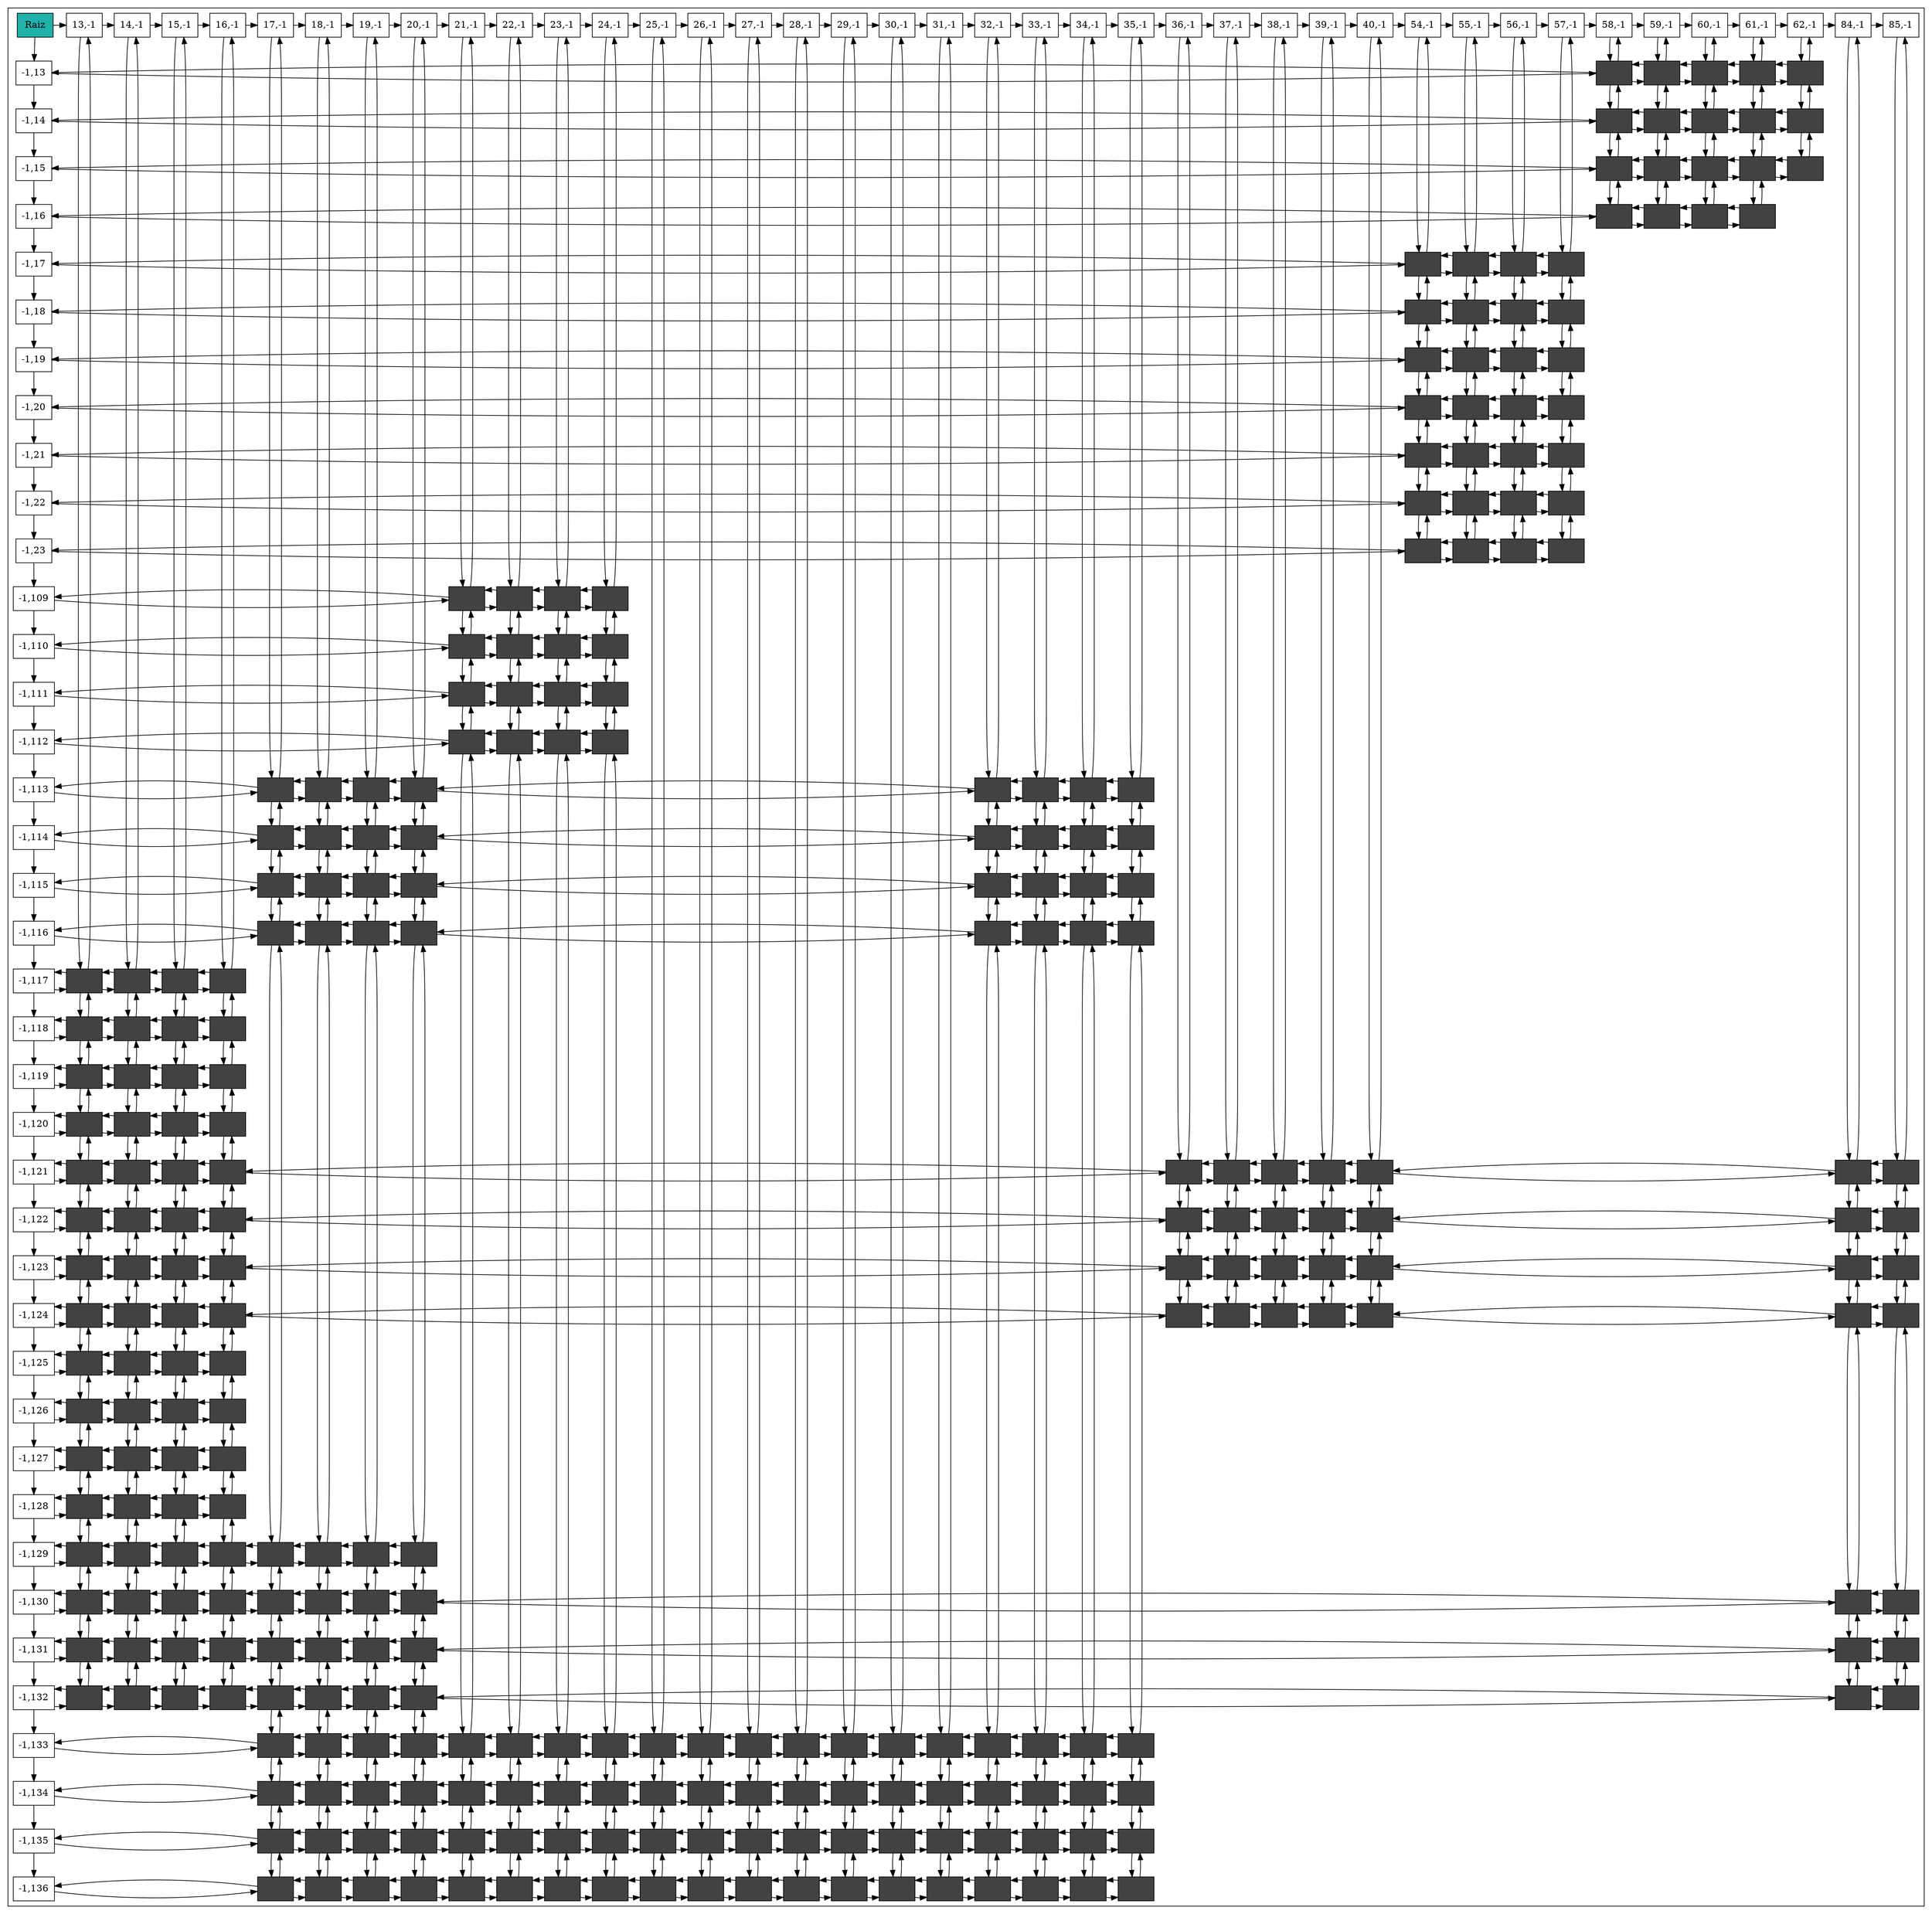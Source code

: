 digraph G {
node[shape=box style=filled];
subgraph cluster_0{
NodoRaiz[label="Raiz" fillcolor=lightseagreen]
Nodo1702321686[fillcolor=white label="-1,13" group=1];
Nodo873265870[fillcolor=white label="-1,14" group=1];
Nodo2039607827[fillcolor=white label="-1,15" group=1];
Nodo130299346[fillcolor=white label="-1,16" group=1];
Nodo1478249682[fillcolor=white label="-1,17" group=1];
Nodo185927573[fillcolor=white label="-1,18" group=1];
Nodo2103602574[fillcolor=white label="-1,19" group=1];
Nodo1538174293[fillcolor=white label="-1,20" group=1];
Nodo1642991662[fillcolor=white label="-1,21" group=1];
Nodo1113885225[fillcolor=white label="-1,22" group=1];
Nodo738497014[fillcolor=white label="-1,23" group=1];
Nodo40785190[fillcolor=white label="-1,109" group=1];
Nodo328223269[fillcolor=white label="-1,110" group=1];
Nodo1975762876[fillcolor=white label="-1,111" group=1];
Nodo2101353427[fillcolor=white label="-1,112" group=1];
Nodo225949240[fillcolor=white label="-1,113" group=1];
Nodo472319185[fillcolor=white label="-1,114" group=1];
Nodo1953588918[fillcolor=white label="-1,115" group=1];
Nodo160593256[fillcolor=white label="-1,116" group=1];
Nodo962905108[fillcolor=white label="-1,117" group=1];
Nodo490819173[fillcolor=white label="-1,118" group=1];
Nodo1660608429[fillcolor=white label="-1,119" group=1];
Nodo2019151791[fillcolor=white label="-1,120" group=1];
Nodo1728241876[fillcolor=white label="-1,121" group=1];
Nodo1881651255[fillcolor=white label="-1,122" group=1];
Nodo1142162985[fillcolor=white label="-1,123" group=1];
Nodo1921424819[fillcolor=white label="-1,124" group=1];
Nodo49465207[fillcolor=white label="-1,125" group=1];
Nodo1331245342[fillcolor=white label="-1,126" group=1];
Nodo731399058[fillcolor=white label="-1,127" group=1];
Nodo1832200279[fillcolor=white label="-1,128" group=1];
Nodo2045281273[fillcolor=white label="-1,129" group=1];
Nodo2134871067[fillcolor=white label="-1,130" group=1];
Nodo374523069[fillcolor=white label="-1,131" group=1];
Nodo1382097328[fillcolor=white label="-1,132" group=1];
Nodo1865127758[fillcolor=white label="-1,133" group=1];
Nodo1819771364[fillcolor=white label="-1,134" group=1];
Nodo1820379131[fillcolor=white label="-1,135" group=1];
Nodo934741882[fillcolor=white label="-1,136" group=1];
Nodo76904229[fillcolor=white label="13,-1" group=15];
Nodo1421721330[fillcolor=white label="14,-1" group=16];
Nodo1047004289[fillcolor=white label="15,-1" group=17];
Nodo829114593[fillcolor=white label="16,-1" group=18];
Nodo510148022[fillcolor=white label="17,-1" group=19];
Nodo656104103[fillcolor=white label="18,-1" group=20];
Nodo1504255689[fillcolor=white label="19,-1" group=21];
Nodo854485341[fillcolor=white label="20,-1" group=22];
Nodo1832154939[fillcolor=white label="21,-1" group=23];
Nodo268944984[fillcolor=white label="22,-1" group=24];
Nodo30002631[fillcolor=white label="23,-1" group=25];
Nodo1085077538[fillcolor=white label="24,-1" group=26];
Nodo242209443[fillcolor=white label="25,-1" group=27];
Nodo544530480[fillcolor=white label="26,-1" group=28];
Nodo1864152588[fillcolor=white label="27,-1" group=29];
Nodo1213607461[fillcolor=white label="28,-1" group=30];
Nodo953943878[fillcolor=white label="29,-1" group=31];
Nodo1059980557[fillcolor=white label="30,-1" group=32];
Nodo898136114[fillcolor=white label="31,-1" group=33];
Nodo1289117600[fillcolor=white label="32,-1" group=34];
Nodo342394699[fillcolor=white label="33,-1" group=35];
Nodo1528950438[fillcolor=white label="34,-1" group=36];
Nodo756958232[fillcolor=white label="35,-1" group=37];
Nodo1405826372[fillcolor=white label="36,-1" group=38];
Nodo63546025[fillcolor=white label="37,-1" group=39];
Nodo1472805032[fillcolor=white label="38,-1" group=40];
Nodo136878285[fillcolor=white label="39,-1" group=41];
Nodo46394777[fillcolor=white label="40,-1" group=42];
Nodo1288817538[fillcolor=white label="54,-1" group=56];
Nodo1380169416[fillcolor=white label="55,-1" group=57];
Nodo518107837[fillcolor=white label="56,-1" group=58];
Nodo64170973[fillcolor=white label="57,-1" group=59];
Nodo1100774910[fillcolor=white label="58,-1" group=60];
Nodo245786355[fillcolor=white label="59,-1" group=61];
Nodo490817984[fillcolor=white label="60,-1" group=62];
Nodo123081846[fillcolor=white label="61,-1" group=63];
Nodo621275887[fillcolor=white label="62,-1" group=64];
Nodo413892930[fillcolor=white label="84,-1" group=86];
Nodo255050974[fillcolor=white label="85,-1" group=87];
Nodo1702321686->Nodo873265870;
Nodo873265870->Nodo2039607827;
Nodo2039607827->Nodo130299346;
Nodo130299346->Nodo1478249682;
Nodo1478249682->Nodo185927573;
Nodo185927573->Nodo2103602574;
Nodo2103602574->Nodo1538174293;
Nodo1538174293->Nodo1642991662;
Nodo1642991662->Nodo1113885225;
Nodo1113885225->Nodo738497014;
Nodo738497014->Nodo40785190;
Nodo40785190->Nodo328223269;
Nodo328223269->Nodo1975762876;
Nodo1975762876->Nodo2101353427;
Nodo2101353427->Nodo225949240;
Nodo225949240->Nodo472319185;
Nodo472319185->Nodo1953588918;
Nodo1953588918->Nodo160593256;
Nodo160593256->Nodo962905108;
Nodo962905108->Nodo490819173;
Nodo490819173->Nodo1660608429;
Nodo1660608429->Nodo2019151791;
Nodo2019151791->Nodo1728241876;
Nodo1728241876->Nodo1881651255;
Nodo1881651255->Nodo1142162985;
Nodo1142162985->Nodo1921424819;
Nodo1921424819->Nodo49465207;
Nodo49465207->Nodo1331245342;
Nodo1331245342->Nodo731399058;
Nodo731399058->Nodo1832200279;
Nodo1832200279->Nodo2045281273;
Nodo2045281273->Nodo2134871067;
Nodo2134871067->Nodo374523069;
Nodo374523069->Nodo1382097328;
Nodo1382097328->Nodo1865127758;
Nodo1865127758->Nodo1819771364;
Nodo1819771364->Nodo1820379131;
Nodo1820379131->Nodo934741882;
Nodo76904229->Nodo1421721330
Nodo1421721330->Nodo1047004289
Nodo1047004289->Nodo829114593
Nodo829114593->Nodo510148022
Nodo510148022->Nodo656104103
Nodo656104103->Nodo1504255689
Nodo1504255689->Nodo854485341
Nodo854485341->Nodo1832154939
Nodo1832154939->Nodo268944984
Nodo268944984->Nodo30002631
Nodo30002631->Nodo1085077538
Nodo1085077538->Nodo242209443
Nodo242209443->Nodo544530480
Nodo544530480->Nodo1864152588
Nodo1864152588->Nodo1213607461
Nodo1213607461->Nodo953943878
Nodo953943878->Nodo1059980557
Nodo1059980557->Nodo898136114
Nodo898136114->Nodo1289117600
Nodo1289117600->Nodo342394699
Nodo342394699->Nodo1528950438
Nodo1528950438->Nodo756958232
Nodo756958232->Nodo1405826372
Nodo1405826372->Nodo63546025
Nodo63546025->Nodo1472805032
Nodo1472805032->Nodo136878285
Nodo136878285->Nodo46394777
Nodo46394777->Nodo1288817538
Nodo1288817538->Nodo1380169416
Nodo1380169416->Nodo518107837
Nodo518107837->Nodo64170973
Nodo64170973->Nodo1100774910
Nodo1100774910->Nodo245786355
Nodo245786355->Nodo490817984
Nodo490817984->Nodo123081846
Nodo123081846->Nodo621275887
Nodo621275887->Nodo413892930
Nodo413892930->Nodo255050974
NodoRaiz->Nodo1702321686;
NodoRaiz->Nodo76904229;
{rank=same;NodoRaiz;Nodo76904229;Nodo1421721330;Nodo1047004289;Nodo829114593;Nodo510148022;Nodo656104103;Nodo1504255689;Nodo854485341;Nodo1832154939;Nodo268944984;Nodo30002631;Nodo1085077538;Nodo242209443;Nodo544530480;Nodo1864152588;Nodo1213607461;Nodo953943878;Nodo1059980557;Nodo898136114;Nodo1289117600;Nodo342394699;Nodo1528950438;Nodo756958232;Nodo1405826372;Nodo63546025;Nodo1472805032;Nodo136878285;Nodo46394777;Nodo1288817538;Nodo1380169416;Nodo518107837;Nodo64170973;Nodo1100774910;Nodo245786355;Nodo490817984;Nodo123081846;Nodo621275887;Nodo413892930;Nodo255050974}
Nodo1329743785[label="" fillcolor="#424242"group=60];
Nodo1443741970[label="" fillcolor="#424242"group=61];
Nodo690223119[label="" fillcolor="#424242"group=62];
Nodo750557074[label="" fillcolor="#424242"group=63];
Nodo1906242211[label="" fillcolor="#424242"group=64];
Nodo935250435[label="" fillcolor="#424242"group=60];
Nodo833826237[label="" fillcolor="#424242"group=61];
Nodo1694658168[label="" fillcolor="#424242"group=62];
Nodo741217586[label="" fillcolor="#424242"group=63];
Nodo1828793446[label="" fillcolor="#424242"group=64];
Nodo1165437630[label="" fillcolor="#424242"group=60];
Nodo871431622[label="" fillcolor="#424242"group=61];
Nodo1865148687[label="" fillcolor="#424242"group=62];
Nodo195922576[label="" fillcolor="#424242"group=63];
Nodo2004054913[label="" fillcolor="#424242"group=64];
Nodo1129954916[label="" fillcolor="#424242"group=60];
Nodo1938445457[label="" fillcolor="#424242"group=61];
Nodo336898426[label="" fillcolor="#424242"group=62];
Nodo2023177986[label="" fillcolor="#424242"group=63];
Nodo56692237[label="" fillcolor="#424242"group=56];
Nodo1293584778[label="" fillcolor="#424242"group=57];
Nodo2134905406[label="" fillcolor="#424242"group=58];
Nodo1155016793[label="" fillcolor="#424242"group=59];
Nodo1983055082[label="" fillcolor="#424242"group=56];
Nodo1463613537[label="" fillcolor="#424242"group=57];
Nodo1725092997[label="" fillcolor="#424242"group=58];
Nodo662472818[label="" fillcolor="#424242"group=59];
Nodo1233570851[label="" fillcolor="#424242"group=56];
Nodo2043271810[label="" fillcolor="#424242"group=57];
Nodo164585410[label="" fillcolor="#424242"group=58];
Nodo1244887441[label="" fillcolor="#424242"group=59];
Nodo892031776[label="" fillcolor="#424242"group=56];
Nodo33653453[label="" fillcolor="#424242"group=57];
Nodo1900280832[label="" fillcolor="#424242"group=58];
Nodo552467528[label="" fillcolor="#424242"group=59];
Nodo1328552230[label="" fillcolor="#424242"group=56];
Nodo1093266919[label="" fillcolor="#424242"group=57];
Nodo803519038[label="" fillcolor="#424242"group=58];
Nodo1621363766[label="" fillcolor="#424242"group=59];
Nodo798150701[label="" fillcolor="#424242"group=56];
Nodo567957229[label="" fillcolor="#424242"group=57];
Nodo736443810[label="" fillcolor="#424242"group=58];
Nodo1801474388[label="" fillcolor="#424242"group=59];
Nodo1380640685[label="" fillcolor="#424242"group=56];
Nodo559197751[label="" fillcolor="#424242"group=57];
Nodo601792402[label="" fillcolor="#424242"group=58];
Nodo1256030284[label="" fillcolor="#424242"group=59];
Nodo238037558[label="" fillcolor="#424242"group=23];
Nodo248728188[label="" fillcolor="#424242"group=24];
Nodo4105816[label="" fillcolor="#424242"group=25];
Nodo1586479457[label="" fillcolor="#424242"group=26];
Nodo1328505141[label="" fillcolor="#424242"group=23];
Nodo1259232241[label="" fillcolor="#424242"group=24];
Nodo486244109[label="" fillcolor="#424242"group=25];
Nodo973230910[label="" fillcolor="#424242"group=26];
Nodo235973506[label="" fillcolor="#424242"group=23];
Nodo939047010[label="" fillcolor="#424242"group=24];
Nodo1891416711[label="" fillcolor="#424242"group=25];
Nodo1485806605[label="" fillcolor="#424242"group=26];
Nodo1405640741[label="" fillcolor="#424242"group=23];
Nodo562166166[label="" fillcolor="#424242"group=24];
Nodo888936355[label="" fillcolor="#424242"group=25];
Nodo280464069[label="" fillcolor="#424242"group=26];
Nodo1127798009[label="" fillcolor="#424242"group=19];
Nodo1006072462[label="" fillcolor="#424242"group=20];
Nodo773070560[label="" fillcolor="#424242"group=21];
Nodo195733670[label="" fillcolor="#424242"group=22];
Nodo662024337[label="" fillcolor="#424242"group=34];
Nodo595101506[label="" fillcolor="#424242"group=35];
Nodo1957151526[label="" fillcolor="#424242"group=36];
Nodo1456319965[label="" fillcolor="#424242"group=37];
Nodo646367912[label="" fillcolor="#424242"group=19];
Nodo1621542265[label="" fillcolor="#424242"group=20];
Nodo1479946018[label="" fillcolor="#424242"group=21];
Nodo650941091[label="" fillcolor="#424242"group=22];
Nodo907009880[label="" fillcolor="#424242"group=34];
Nodo1624525293[label="" fillcolor="#424242"group=35];
Nodo158475754[label="" fillcolor="#424242"group=36];
Nodo1273624557[label="" fillcolor="#424242"group=37];
Nodo64226519[label="" fillcolor="#424242"group=19];
Nodo1091419745[label="" fillcolor="#424242"group=20];
Nodo1506320095[label="" fillcolor="#424242"group=21];
Nodo1562004628[label="" fillcolor="#424242"group=22];
Nodo2118846812[label="" fillcolor="#424242"group=34];
Nodo1385782850[label="" fillcolor="#424242"group=35];
Nodo1329208488[label="" fillcolor="#424242"group=36];
Nodo1087080247[label="" fillcolor="#424242"group=37];
Nodo1718384539[label="" fillcolor="#424242"group=19];
Nodo2115984986[label="" fillcolor="#424242"group=20];
Nodo1633669741[label="" fillcolor="#424242"group=21];
Nodo2100364110[label="" fillcolor="#424242"group=22];
Nodo2028237788[label="" fillcolor="#424242"group=34];
Nodo2089623316[label="" fillcolor="#424242"group=35];
Nodo1667135058[label="" fillcolor="#424242"group=36];
Nodo377500164[label="" fillcolor="#424242"group=37];
Nodo946963690[label="" fillcolor="#424242"group=15];
Nodo574308761[label="" fillcolor="#424242"group=16];
Nodo1725854989[label="" fillcolor="#424242"group=17];
Nodo2010798140[label="" fillcolor="#424242"group=18];
Nodo1571911333[label="" fillcolor="#424242"group=15];
Nodo1597533297[label="" fillcolor="#424242"group=16];
Nodo486995675[label="" fillcolor="#424242"group=17];
Nodo1050658178[label="" fillcolor="#424242"group=18];
Nodo1749915818[label="" fillcolor="#424242"group=15];
Nodo1946827318[label="" fillcolor="#424242"group=16];
Nodo1586543170[label="" fillcolor="#424242"group=17];
Nodo518244295[label="" fillcolor="#424242"group=18];
Nodo451904633[label="" fillcolor="#424242"group=15];
Nodo1066518168[label="" fillcolor="#424242"group=16];
Nodo1686645122[label="" fillcolor="#424242"group=17];
Nodo1683293995[label="" fillcolor="#424242"group=18];
Nodo41913236[label="" fillcolor="#424242"group=15];
Nodo862664773[label="" fillcolor="#424242"group=16];
Nodo378192787[label="" fillcolor="#424242"group=17];
Nodo1512763958[label="" fillcolor="#424242"group=18];
Nodo1547075245[label="" fillcolor="#424242"group=38];
Nodo991146238[label="" fillcolor="#424242"group=39];
Nodo1902635593[label="" fillcolor="#424242"group=40];
Nodo1249837821[label="" fillcolor="#424242"group=41];
Nodo634637833[label="" fillcolor="#424242"group=42];
Nodo1235466451[label="" fillcolor="#424242"group=86];
Nodo2146878056[label="" fillcolor="#424242"group=87];
Nodo611836364[label="" fillcolor="#424242"group=15];
Nodo1320438807[label="" fillcolor="#424242"group=16];
Nodo241342473[label="" fillcolor="#424242"group=17];
Nodo55865521[label="" fillcolor="#424242"group=18];
Nodo406227094[label="" fillcolor="#424242"group=38];
Nodo1955507059[label="" fillcolor="#424242"group=39];
Nodo1857476411[label="" fillcolor="#424242"group=40];
Nodo1321722788[label="" fillcolor="#424242"group=41];
Nodo1645846738[label="" fillcolor="#424242"group=42];
Nodo1674402513[label="" fillcolor="#424242"group=86];
Nodo999966364[label="" fillcolor="#424242"group=87];
Nodo1244743816[label="" fillcolor="#424242"group=15];
Nodo1694596652[label="" fillcolor="#424242"group=16];
Nodo1821617039[label="" fillcolor="#424242"group=17];
Nodo89435687[label="" fillcolor="#424242"group=18];
Nodo1164038925[label="" fillcolor="#424242"group=38];
Nodo729757075[label="" fillcolor="#424242"group=39];
Nodo1514224800[label="" fillcolor="#424242"group=40];
Nodo2059699289[label="" fillcolor="#424242"group=41];
Nodo829872567[label="" fillcolor="#424242"group=42];
Nodo1677177255[label="" fillcolor="#424242"group=86];
Nodo805320005[label="" fillcolor="#424242"group=87];
Nodo1849198928[label="" fillcolor="#424242"group=15];
Nodo1770282561[label="" fillcolor="#424242"group=16];
Nodo933273695[label="" fillcolor="#424242"group=17];
Nodo112923123[label="" fillcolor="#424242"group=18];
Nodo744716925[label="" fillcolor="#424242"group=38];
Nodo1734238182[label="" fillcolor="#424242"group=39];
Nodo1439607050[label="" fillcolor="#424242"group=40];
Nodo195305161[label="" fillcolor="#424242"group=41];
Nodo1008942418[label="" fillcolor="#424242"group=42];
Nodo689435743[label="" fillcolor="#424242"group=86];
Nodo162635406[label="" fillcolor="#424242"group=87];
Nodo583568167[label="" fillcolor="#424242"group=15];
Nodo119864193[label="" fillcolor="#424242"group=16];
Nodo294081078[label="" fillcolor="#424242"group=17];
Nodo348646246[label="" fillcolor="#424242"group=18];
Nodo2035626183[label="" fillcolor="#424242"group=15];
Nodo1382185040[label="" fillcolor="#424242"group=16];
Nodo654148349[label="" fillcolor="#424242"group=17];
Nodo846410434[label="" fillcolor="#424242"group=18];
Nodo1651572547[label="" fillcolor="#424242"group=15];
Nodo588360613[label="" fillcolor="#424242"group=16];
Nodo1764835152[label="" fillcolor="#424242"group=17];
Nodo1124070806[label="" fillcolor="#424242"group=18];
Nodo663785581[label="" fillcolor="#424242"group=15];
Nodo166874041[label="" fillcolor="#424242"group=16];
Nodo1775840872[label="" fillcolor="#424242"group=17];
Nodo1412904320[label="" fillcolor="#424242"group=18];
Nodo1996997779[label="" fillcolor="#424242"group=15];
Nodo1823733321[label="" fillcolor="#424242"group=16];
Nodo1287204825[label="" fillcolor="#424242"group=17];
Nodo558860539[label="" fillcolor="#424242"group=18];
Nodo1302452635[label="" fillcolor="#424242"group=19];
Nodo1497373316[label="" fillcolor="#424242"group=20];
Nodo1237060376[label="" fillcolor="#424242"group=21];
Nodo1589317689[label="" fillcolor="#424242"group=22];
Nodo1755706141[label="" fillcolor="#424242"group=15];
Nodo467096062[label="" fillcolor="#424242"group=16];
Nodo513106618[label="" fillcolor="#424242"group=17];
Nodo1136671171[label="" fillcolor="#424242"group=18];
Nodo70916029[label="" fillcolor="#424242"group=19];
Nodo625213029[label="" fillcolor="#424242"group=20];
Nodo276224197[label="" fillcolor="#424242"group=21];
Nodo1379595561[label="" fillcolor="#424242"group=22];
Nodo1924193130[label="" fillcolor="#424242"group=86];
Nodo1390992974[label="" fillcolor="#424242"group=87];
Nodo115967788[label="" fillcolor="#424242"group=15];
Nodo1021567298[label="" fillcolor="#424242"group=16];
Nodo452310763[label="" fillcolor="#424242"group=17];
Nodo535010081[label="" fillcolor="#424242"group=18];
Nodo1434042134[label="" fillcolor="#424242"group=19];
Nodo1983102218[label="" fillcolor="#424242"group=20];
Nodo1103503305[label="" fillcolor="#424242"group=21];
Nodo1115663939[label="" fillcolor="#424242"group=22];
Nodo1525032981[label="" fillcolor="#424242"group=86];
Nodo836113838[label="" fillcolor="#424242"group=87];
Nodo1075801098[label="" fillcolor="#424242"group=15];
Nodo2142101500[label="" fillcolor="#424242"group=16];
Nodo341894812[label="" fillcolor="#424242"group=17];
Nodo354085595[label="" fillcolor="#424242"group=18];
Nodo786348878[label="" fillcolor="#424242"group=19];
Nodo1058919254[label="" fillcolor="#424242"group=20];
Nodo752522799[label="" fillcolor="#424242"group=21];
Nodo1859448157[label="" fillcolor="#424242"group=22];
Nodo889925378[label="" fillcolor="#424242"group=86];
Nodo1692261782[label="" fillcolor="#424242"group=87];
Nodo474891468[label="" fillcolor="#424242"group=19];
Nodo1429863453[label="" fillcolor="#424242"group=20];
Nodo967223943[label="" fillcolor="#424242"group=21];
Nodo865988936[label="" fillcolor="#424242"group=22];
Nodo7211454[label="" fillcolor="#424242"group=23];
Nodo772607340[label="" fillcolor="#424242"group=24];
Nodo2056799745[label="" fillcolor="#424242"group=25];
Nodo1456806453[label="" fillcolor="#424242"group=26];
Nodo1365319964[label="" fillcolor="#424242"group=27];
Nodo1173684710[label="" fillcolor="#424242"group=28];
Nodo814506854[label="" fillcolor="#424242"group=29];
Nodo279455967[label="" fillcolor="#424242"group=30];
Nodo1218023959[label="" fillcolor="#424242"group=31];
Nodo630079699[label="" fillcolor="#424242"group=32];
Nodo1984594007[label="" fillcolor="#424242"group=33];
Nodo496330612[label="" fillcolor="#424242"group=34];
Nodo1155062392[label="" fillcolor="#424242"group=35];
Nodo1830157616[label="" fillcolor="#424242"group=36];
Nodo1797853811[label="" fillcolor="#424242"group=37];
Nodo1570487251[label="" fillcolor="#424242"group=19];
Nodo1196981609[label="" fillcolor="#424242"group=20];
Nodo1269175703[label="" fillcolor="#424242"group=21];
Nodo393067034[label="" fillcolor="#424242"group=22];
Nodo396938759[label="" fillcolor="#424242"group=23];
Nodo329206446[label="" fillcolor="#424242"group=24];
Nodo1760493543[label="" fillcolor="#424242"group=25];
Nodo313079178[label="" fillcolor="#424242"group=26];
Nodo1126177070[label="" fillcolor="#424242"group=27];
Nodo713286110[label="" fillcolor="#424242"group=28];
Nodo890057390[label="" fillcolor="#424242"group=29];
Nodo1850950880[label="" fillcolor="#424242"group=30];
Nodo771348845[label="" fillcolor="#424242"group=31];
Nodo406933533[label="" fillcolor="#424242"group=32];
Nodo1141217785[label="" fillcolor="#424242"group=33];
Nodo805675485[label="" fillcolor="#424242"group=34];
Nodo1398023169[label="" fillcolor="#424242"group=35];
Nodo1091000270[label="" fillcolor="#424242"group=36];
Nodo698733638[label="" fillcolor="#424242"group=37];
Nodo884179942[label="" fillcolor="#424242"group=19];
Nodo1177931101[label="" fillcolor="#424242"group=20];
Nodo1031232370[label="" fillcolor="#424242"group=21];
Nodo989310846[label="" fillcolor="#424242"group=22];
Nodo309573493[label="" fillcolor="#424242"group=23];
Nodo2059718467[label="" fillcolor="#424242"group=24];
Nodo2104473506[label="" fillcolor="#424242"group=25];
Nodo2053405486[label="" fillcolor="#424242"group=26];
Nodo1965269768[label="" fillcolor="#424242"group=27];
Nodo692180024[label="" fillcolor="#424242"group=28];
Nodo689153045[label="" fillcolor="#424242"group=29];
Nodo1895237394[label="" fillcolor="#424242"group=30];
Nodo405062119[label="" fillcolor="#424242"group=31];
Nodo1071855311[label="" fillcolor="#424242"group=32];
Nodo199495210[label="" fillcolor="#424242"group=33];
Nodo1130584019[label="" fillcolor="#424242"group=34];
Nodo2104921505[label="" fillcolor="#424242"group=35];
Nodo1527093646[label="" fillcolor="#424242"group=36];
Nodo1891326362[label="" fillcolor="#424242"group=37];
Nodo692012433[label="" fillcolor="#424242"group=19];
Nodo1626201746[label="" fillcolor="#424242"group=20];
Nodo391373544[label="" fillcolor="#424242"group=21];
Nodo1032719889[label="" fillcolor="#424242"group=22];
Nodo1850660860[label="" fillcolor="#424242"group=23];
Nodo1624874473[label="" fillcolor="#424242"group=24];
Nodo1754625976[label="" fillcolor="#424242"group=25];
Nodo623247933[label="" fillcolor="#424242"group=26];
Nodo1028636754[label="" fillcolor="#424242"group=27];
Nodo299185351[label="" fillcolor="#424242"group=28];
Nodo1379838450[label="" fillcolor="#424242"group=29];
Nodo1193045602[label="" fillcolor="#424242"group=30];
Nodo76704643[label="" fillcolor="#424242"group=31];
Nodo1012471002[label="" fillcolor="#424242"group=32];
Nodo453987226[label="" fillcolor="#424242"group=33];
Nodo1061439975[label="" fillcolor="#424242"group=34];
Nodo673047551[label="" fillcolor="#424242"group=35];
Nodo1553391074[label="" fillcolor="#424242"group=36];
Nodo1025777265[label="" fillcolor="#424242"group=37];
{rank=same}
Nodo1702321686->Nodo1329743785;
Nodo1702321686->Nodo1329743785[dir=back];
Nodo1329743785->Nodo1443741970;
Nodo1329743785->Nodo1443741970[dir=back];
Nodo1443741970->Nodo690223119;
Nodo1443741970->Nodo690223119[dir=back];
Nodo690223119->Nodo750557074;
Nodo690223119->Nodo750557074[dir=back];
Nodo750557074->Nodo1906242211;
Nodo750557074->Nodo1906242211[dir=back];
{rank=same;Nodo1702321686;Nodo1329743785;Nodo1443741970;Nodo690223119;Nodo750557074;Nodo1906242211}
Nodo873265870->Nodo935250435;
Nodo873265870->Nodo935250435[dir=back];
Nodo935250435->Nodo833826237;
Nodo935250435->Nodo833826237[dir=back];
Nodo833826237->Nodo1694658168;
Nodo833826237->Nodo1694658168[dir=back];
Nodo1694658168->Nodo741217586;
Nodo1694658168->Nodo741217586[dir=back];
Nodo741217586->Nodo1828793446;
Nodo741217586->Nodo1828793446[dir=back];
{rank=same;Nodo873265870;Nodo935250435;Nodo833826237;Nodo1694658168;Nodo741217586;Nodo1828793446}
Nodo2039607827->Nodo1165437630;
Nodo2039607827->Nodo1165437630[dir=back];
Nodo1165437630->Nodo871431622;
Nodo1165437630->Nodo871431622[dir=back];
Nodo871431622->Nodo1865148687;
Nodo871431622->Nodo1865148687[dir=back];
Nodo1865148687->Nodo195922576;
Nodo1865148687->Nodo195922576[dir=back];
Nodo195922576->Nodo2004054913;
Nodo195922576->Nodo2004054913[dir=back];
{rank=same;Nodo2039607827;Nodo1165437630;Nodo871431622;Nodo1865148687;Nodo195922576;Nodo2004054913}
Nodo130299346->Nodo1129954916;
Nodo130299346->Nodo1129954916[dir=back];
Nodo1129954916->Nodo1938445457;
Nodo1129954916->Nodo1938445457[dir=back];
Nodo1938445457->Nodo336898426;
Nodo1938445457->Nodo336898426[dir=back];
Nodo336898426->Nodo2023177986;
Nodo336898426->Nodo2023177986[dir=back];
{rank=same;Nodo130299346;Nodo1129954916;Nodo1938445457;Nodo336898426;Nodo2023177986}
Nodo1478249682->Nodo56692237;
Nodo1478249682->Nodo56692237[dir=back];
Nodo56692237->Nodo1293584778;
Nodo56692237->Nodo1293584778[dir=back];
Nodo1293584778->Nodo2134905406;
Nodo1293584778->Nodo2134905406[dir=back];
Nodo2134905406->Nodo1155016793;
Nodo2134905406->Nodo1155016793[dir=back];
{rank=same;Nodo1478249682;Nodo56692237;Nodo1293584778;Nodo2134905406;Nodo1155016793}
Nodo185927573->Nodo1983055082;
Nodo185927573->Nodo1983055082[dir=back];
Nodo1983055082->Nodo1463613537;
Nodo1983055082->Nodo1463613537[dir=back];
Nodo1463613537->Nodo1725092997;
Nodo1463613537->Nodo1725092997[dir=back];
Nodo1725092997->Nodo662472818;
Nodo1725092997->Nodo662472818[dir=back];
{rank=same;Nodo185927573;Nodo1983055082;Nodo1463613537;Nodo1725092997;Nodo662472818}
Nodo2103602574->Nodo1233570851;
Nodo2103602574->Nodo1233570851[dir=back];
Nodo1233570851->Nodo2043271810;
Nodo1233570851->Nodo2043271810[dir=back];
Nodo2043271810->Nodo164585410;
Nodo2043271810->Nodo164585410[dir=back];
Nodo164585410->Nodo1244887441;
Nodo164585410->Nodo1244887441[dir=back];
{rank=same;Nodo2103602574;Nodo1233570851;Nodo2043271810;Nodo164585410;Nodo1244887441}
Nodo1538174293->Nodo892031776;
Nodo1538174293->Nodo892031776[dir=back];
Nodo892031776->Nodo33653453;
Nodo892031776->Nodo33653453[dir=back];
Nodo33653453->Nodo1900280832;
Nodo33653453->Nodo1900280832[dir=back];
Nodo1900280832->Nodo552467528;
Nodo1900280832->Nodo552467528[dir=back];
{rank=same;Nodo1538174293;Nodo892031776;Nodo33653453;Nodo1900280832;Nodo552467528}
Nodo1642991662->Nodo1328552230;
Nodo1642991662->Nodo1328552230[dir=back];
Nodo1328552230->Nodo1093266919;
Nodo1328552230->Nodo1093266919[dir=back];
Nodo1093266919->Nodo803519038;
Nodo1093266919->Nodo803519038[dir=back];
Nodo803519038->Nodo1621363766;
Nodo803519038->Nodo1621363766[dir=back];
{rank=same;Nodo1642991662;Nodo1328552230;Nodo1093266919;Nodo803519038;Nodo1621363766}
Nodo1113885225->Nodo798150701;
Nodo1113885225->Nodo798150701[dir=back];
Nodo798150701->Nodo567957229;
Nodo798150701->Nodo567957229[dir=back];
Nodo567957229->Nodo736443810;
Nodo567957229->Nodo736443810[dir=back];
Nodo736443810->Nodo1801474388;
Nodo736443810->Nodo1801474388[dir=back];
{rank=same;Nodo1113885225;Nodo798150701;Nodo567957229;Nodo736443810;Nodo1801474388}
Nodo738497014->Nodo1380640685;
Nodo738497014->Nodo1380640685[dir=back];
Nodo1380640685->Nodo559197751;
Nodo1380640685->Nodo559197751[dir=back];
Nodo559197751->Nodo601792402;
Nodo559197751->Nodo601792402[dir=back];
Nodo601792402->Nodo1256030284;
Nodo601792402->Nodo1256030284[dir=back];
{rank=same;Nodo738497014;Nodo1380640685;Nodo559197751;Nodo601792402;Nodo1256030284}
Nodo40785190->Nodo238037558;
Nodo40785190->Nodo238037558[dir=back];
Nodo238037558->Nodo248728188;
Nodo238037558->Nodo248728188[dir=back];
Nodo248728188->Nodo4105816;
Nodo248728188->Nodo4105816[dir=back];
Nodo4105816->Nodo1586479457;
Nodo4105816->Nodo1586479457[dir=back];
{rank=same;Nodo40785190;Nodo238037558;Nodo248728188;Nodo4105816;Nodo1586479457}
Nodo328223269->Nodo1328505141;
Nodo328223269->Nodo1328505141[dir=back];
Nodo1328505141->Nodo1259232241;
Nodo1328505141->Nodo1259232241[dir=back];
Nodo1259232241->Nodo486244109;
Nodo1259232241->Nodo486244109[dir=back];
Nodo486244109->Nodo973230910;
Nodo486244109->Nodo973230910[dir=back];
{rank=same;Nodo328223269;Nodo1328505141;Nodo1259232241;Nodo486244109;Nodo973230910}
Nodo1975762876->Nodo235973506;
Nodo1975762876->Nodo235973506[dir=back];
Nodo235973506->Nodo939047010;
Nodo235973506->Nodo939047010[dir=back];
Nodo939047010->Nodo1891416711;
Nodo939047010->Nodo1891416711[dir=back];
Nodo1891416711->Nodo1485806605;
Nodo1891416711->Nodo1485806605[dir=back];
{rank=same;Nodo1975762876;Nodo235973506;Nodo939047010;Nodo1891416711;Nodo1485806605}
Nodo2101353427->Nodo1405640741;
Nodo2101353427->Nodo1405640741[dir=back];
Nodo1405640741->Nodo562166166;
Nodo1405640741->Nodo562166166[dir=back];
Nodo562166166->Nodo888936355;
Nodo562166166->Nodo888936355[dir=back];
Nodo888936355->Nodo280464069;
Nodo888936355->Nodo280464069[dir=back];
{rank=same;Nodo2101353427;Nodo1405640741;Nodo562166166;Nodo888936355;Nodo280464069}
Nodo225949240->Nodo1127798009;
Nodo225949240->Nodo1127798009[dir=back];
Nodo1127798009->Nodo1006072462;
Nodo1127798009->Nodo1006072462[dir=back];
Nodo1006072462->Nodo773070560;
Nodo1006072462->Nodo773070560[dir=back];
Nodo773070560->Nodo195733670;
Nodo773070560->Nodo195733670[dir=back];
Nodo195733670->Nodo662024337;
Nodo195733670->Nodo662024337[dir=back];
Nodo662024337->Nodo595101506;
Nodo662024337->Nodo595101506[dir=back];
Nodo595101506->Nodo1957151526;
Nodo595101506->Nodo1957151526[dir=back];
Nodo1957151526->Nodo1456319965;
Nodo1957151526->Nodo1456319965[dir=back];
{rank=same;Nodo225949240;Nodo1127798009;Nodo1006072462;Nodo773070560;Nodo195733670;Nodo662024337;Nodo595101506;Nodo1957151526;Nodo1456319965}
Nodo472319185->Nodo646367912;
Nodo472319185->Nodo646367912[dir=back];
Nodo646367912->Nodo1621542265;
Nodo646367912->Nodo1621542265[dir=back];
Nodo1621542265->Nodo1479946018;
Nodo1621542265->Nodo1479946018[dir=back];
Nodo1479946018->Nodo650941091;
Nodo1479946018->Nodo650941091[dir=back];
Nodo650941091->Nodo907009880;
Nodo650941091->Nodo907009880[dir=back];
Nodo907009880->Nodo1624525293;
Nodo907009880->Nodo1624525293[dir=back];
Nodo1624525293->Nodo158475754;
Nodo1624525293->Nodo158475754[dir=back];
Nodo158475754->Nodo1273624557;
Nodo158475754->Nodo1273624557[dir=back];
{rank=same;Nodo472319185;Nodo646367912;Nodo1621542265;Nodo1479946018;Nodo650941091;Nodo907009880;Nodo1624525293;Nodo158475754;Nodo1273624557}
Nodo1953588918->Nodo64226519;
Nodo1953588918->Nodo64226519[dir=back];
Nodo64226519->Nodo1091419745;
Nodo64226519->Nodo1091419745[dir=back];
Nodo1091419745->Nodo1506320095;
Nodo1091419745->Nodo1506320095[dir=back];
Nodo1506320095->Nodo1562004628;
Nodo1506320095->Nodo1562004628[dir=back];
Nodo1562004628->Nodo2118846812;
Nodo1562004628->Nodo2118846812[dir=back];
Nodo2118846812->Nodo1385782850;
Nodo2118846812->Nodo1385782850[dir=back];
Nodo1385782850->Nodo1329208488;
Nodo1385782850->Nodo1329208488[dir=back];
Nodo1329208488->Nodo1087080247;
Nodo1329208488->Nodo1087080247[dir=back];
{rank=same;Nodo1953588918;Nodo64226519;Nodo1091419745;Nodo1506320095;Nodo1562004628;Nodo2118846812;Nodo1385782850;Nodo1329208488;Nodo1087080247}
Nodo160593256->Nodo1718384539;
Nodo160593256->Nodo1718384539[dir=back];
Nodo1718384539->Nodo2115984986;
Nodo1718384539->Nodo2115984986[dir=back];
Nodo2115984986->Nodo1633669741;
Nodo2115984986->Nodo1633669741[dir=back];
Nodo1633669741->Nodo2100364110;
Nodo1633669741->Nodo2100364110[dir=back];
Nodo2100364110->Nodo2028237788;
Nodo2100364110->Nodo2028237788[dir=back];
Nodo2028237788->Nodo2089623316;
Nodo2028237788->Nodo2089623316[dir=back];
Nodo2089623316->Nodo1667135058;
Nodo2089623316->Nodo1667135058[dir=back];
Nodo1667135058->Nodo377500164;
Nodo1667135058->Nodo377500164[dir=back];
{rank=same;Nodo160593256;Nodo1718384539;Nodo2115984986;Nodo1633669741;Nodo2100364110;Nodo2028237788;Nodo2089623316;Nodo1667135058;Nodo377500164}
Nodo962905108->Nodo946963690;
Nodo962905108->Nodo946963690[dir=back];
Nodo946963690->Nodo574308761;
Nodo946963690->Nodo574308761[dir=back];
Nodo574308761->Nodo1725854989;
Nodo574308761->Nodo1725854989[dir=back];
Nodo1725854989->Nodo2010798140;
Nodo1725854989->Nodo2010798140[dir=back];
{rank=same;Nodo962905108;Nodo946963690;Nodo574308761;Nodo1725854989;Nodo2010798140}
Nodo490819173->Nodo1571911333;
Nodo490819173->Nodo1571911333[dir=back];
Nodo1571911333->Nodo1597533297;
Nodo1571911333->Nodo1597533297[dir=back];
Nodo1597533297->Nodo486995675;
Nodo1597533297->Nodo486995675[dir=back];
Nodo486995675->Nodo1050658178;
Nodo486995675->Nodo1050658178[dir=back];
{rank=same;Nodo490819173;Nodo1571911333;Nodo1597533297;Nodo486995675;Nodo1050658178}
Nodo1660608429->Nodo1749915818;
Nodo1660608429->Nodo1749915818[dir=back];
Nodo1749915818->Nodo1946827318;
Nodo1749915818->Nodo1946827318[dir=back];
Nodo1946827318->Nodo1586543170;
Nodo1946827318->Nodo1586543170[dir=back];
Nodo1586543170->Nodo518244295;
Nodo1586543170->Nodo518244295[dir=back];
{rank=same;Nodo1660608429;Nodo1749915818;Nodo1946827318;Nodo1586543170;Nodo518244295}
Nodo2019151791->Nodo451904633;
Nodo2019151791->Nodo451904633[dir=back];
Nodo451904633->Nodo1066518168;
Nodo451904633->Nodo1066518168[dir=back];
Nodo1066518168->Nodo1686645122;
Nodo1066518168->Nodo1686645122[dir=back];
Nodo1686645122->Nodo1683293995;
Nodo1686645122->Nodo1683293995[dir=back];
{rank=same;Nodo2019151791;Nodo451904633;Nodo1066518168;Nodo1686645122;Nodo1683293995}
Nodo1728241876->Nodo41913236;
Nodo1728241876->Nodo41913236[dir=back];
Nodo41913236->Nodo862664773;
Nodo41913236->Nodo862664773[dir=back];
Nodo862664773->Nodo378192787;
Nodo862664773->Nodo378192787[dir=back];
Nodo378192787->Nodo1512763958;
Nodo378192787->Nodo1512763958[dir=back];
Nodo1512763958->Nodo1547075245;
Nodo1512763958->Nodo1547075245[dir=back];
Nodo1547075245->Nodo991146238;
Nodo1547075245->Nodo991146238[dir=back];
Nodo991146238->Nodo1902635593;
Nodo991146238->Nodo1902635593[dir=back];
Nodo1902635593->Nodo1249837821;
Nodo1902635593->Nodo1249837821[dir=back];
Nodo1249837821->Nodo634637833;
Nodo1249837821->Nodo634637833[dir=back];
Nodo634637833->Nodo1235466451;
Nodo634637833->Nodo1235466451[dir=back];
Nodo1235466451->Nodo2146878056;
Nodo1235466451->Nodo2146878056[dir=back];
{rank=same;Nodo1728241876;Nodo41913236;Nodo862664773;Nodo378192787;Nodo1512763958;Nodo1547075245;Nodo991146238;Nodo1902635593;Nodo1249837821;Nodo634637833;Nodo1235466451;Nodo2146878056}
Nodo1881651255->Nodo611836364;
Nodo1881651255->Nodo611836364[dir=back];
Nodo611836364->Nodo1320438807;
Nodo611836364->Nodo1320438807[dir=back];
Nodo1320438807->Nodo241342473;
Nodo1320438807->Nodo241342473[dir=back];
Nodo241342473->Nodo55865521;
Nodo241342473->Nodo55865521[dir=back];
Nodo55865521->Nodo406227094;
Nodo55865521->Nodo406227094[dir=back];
Nodo406227094->Nodo1955507059;
Nodo406227094->Nodo1955507059[dir=back];
Nodo1955507059->Nodo1857476411;
Nodo1955507059->Nodo1857476411[dir=back];
Nodo1857476411->Nodo1321722788;
Nodo1857476411->Nodo1321722788[dir=back];
Nodo1321722788->Nodo1645846738;
Nodo1321722788->Nodo1645846738[dir=back];
Nodo1645846738->Nodo1674402513;
Nodo1645846738->Nodo1674402513[dir=back];
Nodo1674402513->Nodo999966364;
Nodo1674402513->Nodo999966364[dir=back];
{rank=same;Nodo1881651255;Nodo611836364;Nodo1320438807;Nodo241342473;Nodo55865521;Nodo406227094;Nodo1955507059;Nodo1857476411;Nodo1321722788;Nodo1645846738;Nodo1674402513;Nodo999966364}
Nodo1142162985->Nodo1244743816;
Nodo1142162985->Nodo1244743816[dir=back];
Nodo1244743816->Nodo1694596652;
Nodo1244743816->Nodo1694596652[dir=back];
Nodo1694596652->Nodo1821617039;
Nodo1694596652->Nodo1821617039[dir=back];
Nodo1821617039->Nodo89435687;
Nodo1821617039->Nodo89435687[dir=back];
Nodo89435687->Nodo1164038925;
Nodo89435687->Nodo1164038925[dir=back];
Nodo1164038925->Nodo729757075;
Nodo1164038925->Nodo729757075[dir=back];
Nodo729757075->Nodo1514224800;
Nodo729757075->Nodo1514224800[dir=back];
Nodo1514224800->Nodo2059699289;
Nodo1514224800->Nodo2059699289[dir=back];
Nodo2059699289->Nodo829872567;
Nodo2059699289->Nodo829872567[dir=back];
Nodo829872567->Nodo1677177255;
Nodo829872567->Nodo1677177255[dir=back];
Nodo1677177255->Nodo805320005;
Nodo1677177255->Nodo805320005[dir=back];
{rank=same;Nodo1142162985;Nodo1244743816;Nodo1694596652;Nodo1821617039;Nodo89435687;Nodo1164038925;Nodo729757075;Nodo1514224800;Nodo2059699289;Nodo829872567;Nodo1677177255;Nodo805320005}
Nodo1921424819->Nodo1849198928;
Nodo1921424819->Nodo1849198928[dir=back];
Nodo1849198928->Nodo1770282561;
Nodo1849198928->Nodo1770282561[dir=back];
Nodo1770282561->Nodo933273695;
Nodo1770282561->Nodo933273695[dir=back];
Nodo933273695->Nodo112923123;
Nodo933273695->Nodo112923123[dir=back];
Nodo112923123->Nodo744716925;
Nodo112923123->Nodo744716925[dir=back];
Nodo744716925->Nodo1734238182;
Nodo744716925->Nodo1734238182[dir=back];
Nodo1734238182->Nodo1439607050;
Nodo1734238182->Nodo1439607050[dir=back];
Nodo1439607050->Nodo195305161;
Nodo1439607050->Nodo195305161[dir=back];
Nodo195305161->Nodo1008942418;
Nodo195305161->Nodo1008942418[dir=back];
Nodo1008942418->Nodo689435743;
Nodo1008942418->Nodo689435743[dir=back];
Nodo689435743->Nodo162635406;
Nodo689435743->Nodo162635406[dir=back];
{rank=same;Nodo1921424819;Nodo1849198928;Nodo1770282561;Nodo933273695;Nodo112923123;Nodo744716925;Nodo1734238182;Nodo1439607050;Nodo195305161;Nodo1008942418;Nodo689435743;Nodo162635406}
Nodo49465207->Nodo583568167;
Nodo49465207->Nodo583568167[dir=back];
Nodo583568167->Nodo119864193;
Nodo583568167->Nodo119864193[dir=back];
Nodo119864193->Nodo294081078;
Nodo119864193->Nodo294081078[dir=back];
Nodo294081078->Nodo348646246;
Nodo294081078->Nodo348646246[dir=back];
{rank=same;Nodo49465207;Nodo583568167;Nodo119864193;Nodo294081078;Nodo348646246}
Nodo1331245342->Nodo2035626183;
Nodo1331245342->Nodo2035626183[dir=back];
Nodo2035626183->Nodo1382185040;
Nodo2035626183->Nodo1382185040[dir=back];
Nodo1382185040->Nodo654148349;
Nodo1382185040->Nodo654148349[dir=back];
Nodo654148349->Nodo846410434;
Nodo654148349->Nodo846410434[dir=back];
{rank=same;Nodo1331245342;Nodo2035626183;Nodo1382185040;Nodo654148349;Nodo846410434}
Nodo731399058->Nodo1651572547;
Nodo731399058->Nodo1651572547[dir=back];
Nodo1651572547->Nodo588360613;
Nodo1651572547->Nodo588360613[dir=back];
Nodo588360613->Nodo1764835152;
Nodo588360613->Nodo1764835152[dir=back];
Nodo1764835152->Nodo1124070806;
Nodo1764835152->Nodo1124070806[dir=back];
{rank=same;Nodo731399058;Nodo1651572547;Nodo588360613;Nodo1764835152;Nodo1124070806}
Nodo1832200279->Nodo663785581;
Nodo1832200279->Nodo663785581[dir=back];
Nodo663785581->Nodo166874041;
Nodo663785581->Nodo166874041[dir=back];
Nodo166874041->Nodo1775840872;
Nodo166874041->Nodo1775840872[dir=back];
Nodo1775840872->Nodo1412904320;
Nodo1775840872->Nodo1412904320[dir=back];
{rank=same;Nodo1832200279;Nodo663785581;Nodo166874041;Nodo1775840872;Nodo1412904320}
Nodo2045281273->Nodo1996997779;
Nodo2045281273->Nodo1996997779[dir=back];
Nodo1996997779->Nodo1823733321;
Nodo1996997779->Nodo1823733321[dir=back];
Nodo1823733321->Nodo1287204825;
Nodo1823733321->Nodo1287204825[dir=back];
Nodo1287204825->Nodo558860539;
Nodo1287204825->Nodo558860539[dir=back];
Nodo558860539->Nodo1302452635;
Nodo558860539->Nodo1302452635[dir=back];
Nodo1302452635->Nodo1497373316;
Nodo1302452635->Nodo1497373316[dir=back];
Nodo1497373316->Nodo1237060376;
Nodo1497373316->Nodo1237060376[dir=back];
Nodo1237060376->Nodo1589317689;
Nodo1237060376->Nodo1589317689[dir=back];
{rank=same;Nodo2045281273;Nodo1996997779;Nodo1823733321;Nodo1287204825;Nodo558860539;Nodo1302452635;Nodo1497373316;Nodo1237060376;Nodo1589317689}
Nodo2134871067->Nodo1755706141;
Nodo2134871067->Nodo1755706141[dir=back];
Nodo1755706141->Nodo467096062;
Nodo1755706141->Nodo467096062[dir=back];
Nodo467096062->Nodo513106618;
Nodo467096062->Nodo513106618[dir=back];
Nodo513106618->Nodo1136671171;
Nodo513106618->Nodo1136671171[dir=back];
Nodo1136671171->Nodo70916029;
Nodo1136671171->Nodo70916029[dir=back];
Nodo70916029->Nodo625213029;
Nodo70916029->Nodo625213029[dir=back];
Nodo625213029->Nodo276224197;
Nodo625213029->Nodo276224197[dir=back];
Nodo276224197->Nodo1379595561;
Nodo276224197->Nodo1379595561[dir=back];
Nodo1379595561->Nodo1924193130;
Nodo1379595561->Nodo1924193130[dir=back];
Nodo1924193130->Nodo1390992974;
Nodo1924193130->Nodo1390992974[dir=back];
{rank=same;Nodo2134871067;Nodo1755706141;Nodo467096062;Nodo513106618;Nodo1136671171;Nodo70916029;Nodo625213029;Nodo276224197;Nodo1379595561;Nodo1924193130;Nodo1390992974}
Nodo374523069->Nodo115967788;
Nodo374523069->Nodo115967788[dir=back];
Nodo115967788->Nodo1021567298;
Nodo115967788->Nodo1021567298[dir=back];
Nodo1021567298->Nodo452310763;
Nodo1021567298->Nodo452310763[dir=back];
Nodo452310763->Nodo535010081;
Nodo452310763->Nodo535010081[dir=back];
Nodo535010081->Nodo1434042134;
Nodo535010081->Nodo1434042134[dir=back];
Nodo1434042134->Nodo1983102218;
Nodo1434042134->Nodo1983102218[dir=back];
Nodo1983102218->Nodo1103503305;
Nodo1983102218->Nodo1103503305[dir=back];
Nodo1103503305->Nodo1115663939;
Nodo1103503305->Nodo1115663939[dir=back];
Nodo1115663939->Nodo1525032981;
Nodo1115663939->Nodo1525032981[dir=back];
Nodo1525032981->Nodo836113838;
Nodo1525032981->Nodo836113838[dir=back];
{rank=same;Nodo374523069;Nodo115967788;Nodo1021567298;Nodo452310763;Nodo535010081;Nodo1434042134;Nodo1983102218;Nodo1103503305;Nodo1115663939;Nodo1525032981;Nodo836113838}
Nodo1382097328->Nodo1075801098;
Nodo1382097328->Nodo1075801098[dir=back];
Nodo1075801098->Nodo2142101500;
Nodo1075801098->Nodo2142101500[dir=back];
Nodo2142101500->Nodo341894812;
Nodo2142101500->Nodo341894812[dir=back];
Nodo341894812->Nodo354085595;
Nodo341894812->Nodo354085595[dir=back];
Nodo354085595->Nodo786348878;
Nodo354085595->Nodo786348878[dir=back];
Nodo786348878->Nodo1058919254;
Nodo786348878->Nodo1058919254[dir=back];
Nodo1058919254->Nodo752522799;
Nodo1058919254->Nodo752522799[dir=back];
Nodo752522799->Nodo1859448157;
Nodo752522799->Nodo1859448157[dir=back];
Nodo1859448157->Nodo889925378;
Nodo1859448157->Nodo889925378[dir=back];
Nodo889925378->Nodo1692261782;
Nodo889925378->Nodo1692261782[dir=back];
{rank=same;Nodo1382097328;Nodo1075801098;Nodo2142101500;Nodo341894812;Nodo354085595;Nodo786348878;Nodo1058919254;Nodo752522799;Nodo1859448157;Nodo889925378;Nodo1692261782}
Nodo1865127758->Nodo474891468;
Nodo1865127758->Nodo474891468[dir=back];
Nodo474891468->Nodo1429863453;
Nodo474891468->Nodo1429863453[dir=back];
Nodo1429863453->Nodo967223943;
Nodo1429863453->Nodo967223943[dir=back];
Nodo967223943->Nodo865988936;
Nodo967223943->Nodo865988936[dir=back];
Nodo865988936->Nodo7211454;
Nodo865988936->Nodo7211454[dir=back];
Nodo7211454->Nodo772607340;
Nodo7211454->Nodo772607340[dir=back];
Nodo772607340->Nodo2056799745;
Nodo772607340->Nodo2056799745[dir=back];
Nodo2056799745->Nodo1456806453;
Nodo2056799745->Nodo1456806453[dir=back];
Nodo1456806453->Nodo1365319964;
Nodo1456806453->Nodo1365319964[dir=back];
Nodo1365319964->Nodo1173684710;
Nodo1365319964->Nodo1173684710[dir=back];
Nodo1173684710->Nodo814506854;
Nodo1173684710->Nodo814506854[dir=back];
Nodo814506854->Nodo279455967;
Nodo814506854->Nodo279455967[dir=back];
Nodo279455967->Nodo1218023959;
Nodo279455967->Nodo1218023959[dir=back];
Nodo1218023959->Nodo630079699;
Nodo1218023959->Nodo630079699[dir=back];
Nodo630079699->Nodo1984594007;
Nodo630079699->Nodo1984594007[dir=back];
Nodo1984594007->Nodo496330612;
Nodo1984594007->Nodo496330612[dir=back];
Nodo496330612->Nodo1155062392;
Nodo496330612->Nodo1155062392[dir=back];
Nodo1155062392->Nodo1830157616;
Nodo1155062392->Nodo1830157616[dir=back];
Nodo1830157616->Nodo1797853811;
Nodo1830157616->Nodo1797853811[dir=back];
{rank=same;Nodo1865127758;Nodo474891468;Nodo1429863453;Nodo967223943;Nodo865988936;Nodo7211454;Nodo772607340;Nodo2056799745;Nodo1456806453;Nodo1365319964;Nodo1173684710;Nodo814506854;Nodo279455967;Nodo1218023959;Nodo630079699;Nodo1984594007;Nodo496330612;Nodo1155062392;Nodo1830157616;Nodo1797853811}
Nodo1819771364->Nodo1570487251;
Nodo1819771364->Nodo1570487251[dir=back];
Nodo1570487251->Nodo1196981609;
Nodo1570487251->Nodo1196981609[dir=back];
Nodo1196981609->Nodo1269175703;
Nodo1196981609->Nodo1269175703[dir=back];
Nodo1269175703->Nodo393067034;
Nodo1269175703->Nodo393067034[dir=back];
Nodo393067034->Nodo396938759;
Nodo393067034->Nodo396938759[dir=back];
Nodo396938759->Nodo329206446;
Nodo396938759->Nodo329206446[dir=back];
Nodo329206446->Nodo1760493543;
Nodo329206446->Nodo1760493543[dir=back];
Nodo1760493543->Nodo313079178;
Nodo1760493543->Nodo313079178[dir=back];
Nodo313079178->Nodo1126177070;
Nodo313079178->Nodo1126177070[dir=back];
Nodo1126177070->Nodo713286110;
Nodo1126177070->Nodo713286110[dir=back];
Nodo713286110->Nodo890057390;
Nodo713286110->Nodo890057390[dir=back];
Nodo890057390->Nodo1850950880;
Nodo890057390->Nodo1850950880[dir=back];
Nodo1850950880->Nodo771348845;
Nodo1850950880->Nodo771348845[dir=back];
Nodo771348845->Nodo406933533;
Nodo771348845->Nodo406933533[dir=back];
Nodo406933533->Nodo1141217785;
Nodo406933533->Nodo1141217785[dir=back];
Nodo1141217785->Nodo805675485;
Nodo1141217785->Nodo805675485[dir=back];
Nodo805675485->Nodo1398023169;
Nodo805675485->Nodo1398023169[dir=back];
Nodo1398023169->Nodo1091000270;
Nodo1398023169->Nodo1091000270[dir=back];
Nodo1091000270->Nodo698733638;
Nodo1091000270->Nodo698733638[dir=back];
{rank=same;Nodo1819771364;Nodo1570487251;Nodo1196981609;Nodo1269175703;Nodo393067034;Nodo396938759;Nodo329206446;Nodo1760493543;Nodo313079178;Nodo1126177070;Nodo713286110;Nodo890057390;Nodo1850950880;Nodo771348845;Nodo406933533;Nodo1141217785;Nodo805675485;Nodo1398023169;Nodo1091000270;Nodo698733638}
Nodo1820379131->Nodo884179942;
Nodo1820379131->Nodo884179942[dir=back];
Nodo884179942->Nodo1177931101;
Nodo884179942->Nodo1177931101[dir=back];
Nodo1177931101->Nodo1031232370;
Nodo1177931101->Nodo1031232370[dir=back];
Nodo1031232370->Nodo989310846;
Nodo1031232370->Nodo989310846[dir=back];
Nodo989310846->Nodo309573493;
Nodo989310846->Nodo309573493[dir=back];
Nodo309573493->Nodo2059718467;
Nodo309573493->Nodo2059718467[dir=back];
Nodo2059718467->Nodo2104473506;
Nodo2059718467->Nodo2104473506[dir=back];
Nodo2104473506->Nodo2053405486;
Nodo2104473506->Nodo2053405486[dir=back];
Nodo2053405486->Nodo1965269768;
Nodo2053405486->Nodo1965269768[dir=back];
Nodo1965269768->Nodo692180024;
Nodo1965269768->Nodo692180024[dir=back];
Nodo692180024->Nodo689153045;
Nodo692180024->Nodo689153045[dir=back];
Nodo689153045->Nodo1895237394;
Nodo689153045->Nodo1895237394[dir=back];
Nodo1895237394->Nodo405062119;
Nodo1895237394->Nodo405062119[dir=back];
Nodo405062119->Nodo1071855311;
Nodo405062119->Nodo1071855311[dir=back];
Nodo1071855311->Nodo199495210;
Nodo1071855311->Nodo199495210[dir=back];
Nodo199495210->Nodo1130584019;
Nodo199495210->Nodo1130584019[dir=back];
Nodo1130584019->Nodo2104921505;
Nodo1130584019->Nodo2104921505[dir=back];
Nodo2104921505->Nodo1527093646;
Nodo2104921505->Nodo1527093646[dir=back];
Nodo1527093646->Nodo1891326362;
Nodo1527093646->Nodo1891326362[dir=back];
{rank=same;Nodo1820379131;Nodo884179942;Nodo1177931101;Nodo1031232370;Nodo989310846;Nodo309573493;Nodo2059718467;Nodo2104473506;Nodo2053405486;Nodo1965269768;Nodo692180024;Nodo689153045;Nodo1895237394;Nodo405062119;Nodo1071855311;Nodo199495210;Nodo1130584019;Nodo2104921505;Nodo1527093646;Nodo1891326362}
Nodo934741882->Nodo692012433;
Nodo934741882->Nodo692012433[dir=back];
Nodo692012433->Nodo1626201746;
Nodo692012433->Nodo1626201746[dir=back];
Nodo1626201746->Nodo391373544;
Nodo1626201746->Nodo391373544[dir=back];
Nodo391373544->Nodo1032719889;
Nodo391373544->Nodo1032719889[dir=back];
Nodo1032719889->Nodo1850660860;
Nodo1032719889->Nodo1850660860[dir=back];
Nodo1850660860->Nodo1624874473;
Nodo1850660860->Nodo1624874473[dir=back];
Nodo1624874473->Nodo1754625976;
Nodo1624874473->Nodo1754625976[dir=back];
Nodo1754625976->Nodo623247933;
Nodo1754625976->Nodo623247933[dir=back];
Nodo623247933->Nodo1028636754;
Nodo623247933->Nodo1028636754[dir=back];
Nodo1028636754->Nodo299185351;
Nodo1028636754->Nodo299185351[dir=back];
Nodo299185351->Nodo1379838450;
Nodo299185351->Nodo1379838450[dir=back];
Nodo1379838450->Nodo1193045602;
Nodo1379838450->Nodo1193045602[dir=back];
Nodo1193045602->Nodo76704643;
Nodo1193045602->Nodo76704643[dir=back];
Nodo76704643->Nodo1012471002;
Nodo76704643->Nodo1012471002[dir=back];
Nodo1012471002->Nodo453987226;
Nodo1012471002->Nodo453987226[dir=back];
Nodo453987226->Nodo1061439975;
Nodo453987226->Nodo1061439975[dir=back];
Nodo1061439975->Nodo673047551;
Nodo1061439975->Nodo673047551[dir=back];
Nodo673047551->Nodo1553391074;
Nodo673047551->Nodo1553391074[dir=back];
Nodo1553391074->Nodo1025777265;
Nodo1553391074->Nodo1025777265[dir=back];
{rank=same;Nodo934741882;Nodo692012433;Nodo1626201746;Nodo391373544;Nodo1032719889;Nodo1850660860;Nodo1624874473;Nodo1754625976;Nodo623247933;Nodo1028636754;Nodo299185351;Nodo1379838450;Nodo1193045602;Nodo76704643;Nodo1012471002;Nodo453987226;Nodo1061439975;Nodo673047551;Nodo1553391074;Nodo1025777265}
Nodo76904229->Nodo946963690;
Nodo76904229->Nodo946963690[dir=back];
Nodo1421721330->Nodo574308761;
Nodo1421721330->Nodo574308761[dir=back];
Nodo1047004289->Nodo1725854989;
Nodo1047004289->Nodo1725854989[dir=back];
Nodo829114593->Nodo2010798140;
Nodo829114593->Nodo2010798140[dir=back];
Nodo510148022->Nodo1127798009;
Nodo510148022->Nodo1127798009[dir=back];
Nodo656104103->Nodo1006072462;
Nodo656104103->Nodo1006072462[dir=back];
Nodo1504255689->Nodo773070560;
Nodo1504255689->Nodo773070560[dir=back];
Nodo854485341->Nodo195733670;
Nodo854485341->Nodo195733670[dir=back];
Nodo1832154939->Nodo238037558;
Nodo1832154939->Nodo238037558[dir=back];
Nodo268944984->Nodo248728188;
Nodo268944984->Nodo248728188[dir=back];
Nodo30002631->Nodo4105816;
Nodo30002631->Nodo4105816[dir=back];
Nodo1085077538->Nodo1586479457;
Nodo1085077538->Nodo1586479457[dir=back];
Nodo242209443->Nodo1365319964;
Nodo242209443->Nodo1365319964[dir=back];
Nodo544530480->Nodo1173684710;
Nodo544530480->Nodo1173684710[dir=back];
Nodo1864152588->Nodo814506854;
Nodo1864152588->Nodo814506854[dir=back];
Nodo1213607461->Nodo279455967;
Nodo1213607461->Nodo279455967[dir=back];
Nodo953943878->Nodo1218023959;
Nodo953943878->Nodo1218023959[dir=back];
Nodo1059980557->Nodo630079699;
Nodo1059980557->Nodo630079699[dir=back];
Nodo898136114->Nodo1984594007;
Nodo898136114->Nodo1984594007[dir=back];
Nodo1289117600->Nodo662024337;
Nodo1289117600->Nodo662024337[dir=back];
Nodo342394699->Nodo595101506;
Nodo342394699->Nodo595101506[dir=back];
Nodo1528950438->Nodo1957151526;
Nodo1528950438->Nodo1957151526[dir=back];
Nodo756958232->Nodo1456319965;
Nodo756958232->Nodo1456319965[dir=back];
Nodo1405826372->Nodo1547075245;
Nodo1405826372->Nodo1547075245[dir=back];
Nodo63546025->Nodo991146238;
Nodo63546025->Nodo991146238[dir=back];
Nodo1472805032->Nodo1902635593;
Nodo1472805032->Nodo1902635593[dir=back];
Nodo136878285->Nodo1249837821;
Nodo136878285->Nodo1249837821[dir=back];
Nodo46394777->Nodo634637833;
Nodo46394777->Nodo634637833[dir=back];
Nodo1288817538->Nodo56692237;
Nodo1288817538->Nodo56692237[dir=back];
Nodo1380169416->Nodo1293584778;
Nodo1380169416->Nodo1293584778[dir=back];
Nodo518107837->Nodo2134905406;
Nodo518107837->Nodo2134905406[dir=back];
Nodo64170973->Nodo1155016793;
Nodo64170973->Nodo1155016793[dir=back];
Nodo1100774910->Nodo1329743785;
Nodo1100774910->Nodo1329743785[dir=back];
Nodo245786355->Nodo1443741970;
Nodo245786355->Nodo1443741970[dir=back];
Nodo490817984->Nodo690223119;
Nodo490817984->Nodo690223119[dir=back];
Nodo123081846->Nodo750557074;
Nodo123081846->Nodo750557074[dir=back];
Nodo621275887->Nodo1906242211;
Nodo621275887->Nodo1906242211[dir=back];
Nodo413892930->Nodo1235466451;
Nodo413892930->Nodo1235466451[dir=back];
Nodo255050974->Nodo2146878056;
Nodo255050974->Nodo2146878056[dir=back];
Nodo1329743785->Nodo935250435;
Nodo1329743785->Nodo935250435[dir=back];
Nodo1443741970->Nodo833826237;
Nodo1443741970->Nodo833826237[dir=back];
Nodo690223119->Nodo1694658168;
Nodo690223119->Nodo1694658168[dir=back];
Nodo750557074->Nodo741217586;
Nodo750557074->Nodo741217586[dir=back];
Nodo1906242211->Nodo1828793446;
Nodo1906242211->Nodo1828793446[dir=back];
Nodo935250435->Nodo1165437630;
Nodo935250435->Nodo1165437630[dir=back];
Nodo833826237->Nodo871431622;
Nodo833826237->Nodo871431622[dir=back];
Nodo1694658168->Nodo1865148687;
Nodo1694658168->Nodo1865148687[dir=back];
Nodo741217586->Nodo195922576;
Nodo741217586->Nodo195922576[dir=back];
Nodo1828793446->Nodo2004054913;
Nodo1828793446->Nodo2004054913[dir=back];
Nodo1165437630->Nodo1129954916;
Nodo1165437630->Nodo1129954916[dir=back];
Nodo871431622->Nodo1938445457;
Nodo871431622->Nodo1938445457[dir=back];
Nodo1865148687->Nodo336898426;
Nodo1865148687->Nodo336898426[dir=back];
Nodo195922576->Nodo2023177986;
Nodo195922576->Nodo2023177986[dir=back];
Nodo56692237->Nodo1983055082;
Nodo56692237->Nodo1983055082[dir=back];
Nodo1293584778->Nodo1463613537;
Nodo1293584778->Nodo1463613537[dir=back];
Nodo2134905406->Nodo1725092997;
Nodo2134905406->Nodo1725092997[dir=back];
Nodo1155016793->Nodo662472818;
Nodo1155016793->Nodo662472818[dir=back];
Nodo1983055082->Nodo1233570851;
Nodo1983055082->Nodo1233570851[dir=back];
Nodo1463613537->Nodo2043271810;
Nodo1463613537->Nodo2043271810[dir=back];
Nodo1725092997->Nodo164585410;
Nodo1725092997->Nodo164585410[dir=back];
Nodo662472818->Nodo1244887441;
Nodo662472818->Nodo1244887441[dir=back];
Nodo1233570851->Nodo892031776;
Nodo1233570851->Nodo892031776[dir=back];
Nodo2043271810->Nodo33653453;
Nodo2043271810->Nodo33653453[dir=back];
Nodo164585410->Nodo1900280832;
Nodo164585410->Nodo1900280832[dir=back];
Nodo1244887441->Nodo552467528;
Nodo1244887441->Nodo552467528[dir=back];
Nodo892031776->Nodo1328552230;
Nodo892031776->Nodo1328552230[dir=back];
Nodo33653453->Nodo1093266919;
Nodo33653453->Nodo1093266919[dir=back];
Nodo1900280832->Nodo803519038;
Nodo1900280832->Nodo803519038[dir=back];
Nodo552467528->Nodo1621363766;
Nodo552467528->Nodo1621363766[dir=back];
Nodo1328552230->Nodo798150701;
Nodo1328552230->Nodo798150701[dir=back];
Nodo1093266919->Nodo567957229;
Nodo1093266919->Nodo567957229[dir=back];
Nodo803519038->Nodo736443810;
Nodo803519038->Nodo736443810[dir=back];
Nodo1621363766->Nodo1801474388;
Nodo1621363766->Nodo1801474388[dir=back];
Nodo798150701->Nodo1380640685;
Nodo798150701->Nodo1380640685[dir=back];
Nodo567957229->Nodo559197751;
Nodo567957229->Nodo559197751[dir=back];
Nodo736443810->Nodo601792402;
Nodo736443810->Nodo601792402[dir=back];
Nodo1801474388->Nodo1256030284;
Nodo1801474388->Nodo1256030284[dir=back];
Nodo238037558->Nodo1328505141;
Nodo238037558->Nodo1328505141[dir=back];
Nodo248728188->Nodo1259232241;
Nodo248728188->Nodo1259232241[dir=back];
Nodo4105816->Nodo486244109;
Nodo4105816->Nodo486244109[dir=back];
Nodo1586479457->Nodo973230910;
Nodo1586479457->Nodo973230910[dir=back];
Nodo1328505141->Nodo235973506;
Nodo1328505141->Nodo235973506[dir=back];
Nodo1259232241->Nodo939047010;
Nodo1259232241->Nodo939047010[dir=back];
Nodo486244109->Nodo1891416711;
Nodo486244109->Nodo1891416711[dir=back];
Nodo973230910->Nodo1485806605;
Nodo973230910->Nodo1485806605[dir=back];
Nodo235973506->Nodo1405640741;
Nodo235973506->Nodo1405640741[dir=back];
Nodo939047010->Nodo562166166;
Nodo939047010->Nodo562166166[dir=back];
Nodo1891416711->Nodo888936355;
Nodo1891416711->Nodo888936355[dir=back];
Nodo1485806605->Nodo280464069;
Nodo1485806605->Nodo280464069[dir=back];
Nodo1405640741->Nodo7211454;
Nodo1405640741->Nodo7211454[dir=back];
Nodo562166166->Nodo772607340;
Nodo562166166->Nodo772607340[dir=back];
Nodo888936355->Nodo2056799745;
Nodo888936355->Nodo2056799745[dir=back];
Nodo280464069->Nodo1456806453;
Nodo280464069->Nodo1456806453[dir=back];
Nodo1127798009->Nodo646367912;
Nodo1127798009->Nodo646367912[dir=back];
Nodo1006072462->Nodo1621542265;
Nodo1006072462->Nodo1621542265[dir=back];
Nodo773070560->Nodo1479946018;
Nodo773070560->Nodo1479946018[dir=back];
Nodo195733670->Nodo650941091;
Nodo195733670->Nodo650941091[dir=back];
Nodo662024337->Nodo907009880;
Nodo662024337->Nodo907009880[dir=back];
Nodo595101506->Nodo1624525293;
Nodo595101506->Nodo1624525293[dir=back];
Nodo1957151526->Nodo158475754;
Nodo1957151526->Nodo158475754[dir=back];
Nodo1456319965->Nodo1273624557;
Nodo1456319965->Nodo1273624557[dir=back];
Nodo646367912->Nodo64226519;
Nodo646367912->Nodo64226519[dir=back];
Nodo1621542265->Nodo1091419745;
Nodo1621542265->Nodo1091419745[dir=back];
Nodo1479946018->Nodo1506320095;
Nodo1479946018->Nodo1506320095[dir=back];
Nodo650941091->Nodo1562004628;
Nodo650941091->Nodo1562004628[dir=back];
Nodo907009880->Nodo2118846812;
Nodo907009880->Nodo2118846812[dir=back];
Nodo1624525293->Nodo1385782850;
Nodo1624525293->Nodo1385782850[dir=back];
Nodo158475754->Nodo1329208488;
Nodo158475754->Nodo1329208488[dir=back];
Nodo1273624557->Nodo1087080247;
Nodo1273624557->Nodo1087080247[dir=back];
Nodo64226519->Nodo1718384539;
Nodo64226519->Nodo1718384539[dir=back];
Nodo1091419745->Nodo2115984986;
Nodo1091419745->Nodo2115984986[dir=back];
Nodo1506320095->Nodo1633669741;
Nodo1506320095->Nodo1633669741[dir=back];
Nodo1562004628->Nodo2100364110;
Nodo1562004628->Nodo2100364110[dir=back];
Nodo2118846812->Nodo2028237788;
Nodo2118846812->Nodo2028237788[dir=back];
Nodo1385782850->Nodo2089623316;
Nodo1385782850->Nodo2089623316[dir=back];
Nodo1329208488->Nodo1667135058;
Nodo1329208488->Nodo1667135058[dir=back];
Nodo1087080247->Nodo377500164;
Nodo1087080247->Nodo377500164[dir=back];
Nodo1718384539->Nodo1302452635;
Nodo1718384539->Nodo1302452635[dir=back];
Nodo2115984986->Nodo1497373316;
Nodo2115984986->Nodo1497373316[dir=back];
Nodo1633669741->Nodo1237060376;
Nodo1633669741->Nodo1237060376[dir=back];
Nodo2100364110->Nodo1589317689;
Nodo2100364110->Nodo1589317689[dir=back];
Nodo2028237788->Nodo496330612;
Nodo2028237788->Nodo496330612[dir=back];
Nodo2089623316->Nodo1155062392;
Nodo2089623316->Nodo1155062392[dir=back];
Nodo1667135058->Nodo1830157616;
Nodo1667135058->Nodo1830157616[dir=back];
Nodo377500164->Nodo1797853811;
Nodo377500164->Nodo1797853811[dir=back];
Nodo946963690->Nodo1571911333;
Nodo946963690->Nodo1571911333[dir=back];
Nodo574308761->Nodo1597533297;
Nodo574308761->Nodo1597533297[dir=back];
Nodo1725854989->Nodo486995675;
Nodo1725854989->Nodo486995675[dir=back];
Nodo2010798140->Nodo1050658178;
Nodo2010798140->Nodo1050658178[dir=back];
Nodo1571911333->Nodo1749915818;
Nodo1571911333->Nodo1749915818[dir=back];
Nodo1597533297->Nodo1946827318;
Nodo1597533297->Nodo1946827318[dir=back];
Nodo486995675->Nodo1586543170;
Nodo486995675->Nodo1586543170[dir=back];
Nodo1050658178->Nodo518244295;
Nodo1050658178->Nodo518244295[dir=back];
Nodo1749915818->Nodo451904633;
Nodo1749915818->Nodo451904633[dir=back];
Nodo1946827318->Nodo1066518168;
Nodo1946827318->Nodo1066518168[dir=back];
Nodo1586543170->Nodo1686645122;
Nodo1586543170->Nodo1686645122[dir=back];
Nodo518244295->Nodo1683293995;
Nodo518244295->Nodo1683293995[dir=back];
Nodo451904633->Nodo41913236;
Nodo451904633->Nodo41913236[dir=back];
Nodo1066518168->Nodo862664773;
Nodo1066518168->Nodo862664773[dir=back];
Nodo1686645122->Nodo378192787;
Nodo1686645122->Nodo378192787[dir=back];
Nodo1683293995->Nodo1512763958;
Nodo1683293995->Nodo1512763958[dir=back];
Nodo41913236->Nodo611836364;
Nodo41913236->Nodo611836364[dir=back];
Nodo862664773->Nodo1320438807;
Nodo862664773->Nodo1320438807[dir=back];
Nodo378192787->Nodo241342473;
Nodo378192787->Nodo241342473[dir=back];
Nodo1512763958->Nodo55865521;
Nodo1512763958->Nodo55865521[dir=back];
Nodo1547075245->Nodo406227094;
Nodo1547075245->Nodo406227094[dir=back];
Nodo991146238->Nodo1955507059;
Nodo991146238->Nodo1955507059[dir=back];
Nodo1902635593->Nodo1857476411;
Nodo1902635593->Nodo1857476411[dir=back];
Nodo1249837821->Nodo1321722788;
Nodo1249837821->Nodo1321722788[dir=back];
Nodo634637833->Nodo1645846738;
Nodo634637833->Nodo1645846738[dir=back];
Nodo1235466451->Nodo1674402513;
Nodo1235466451->Nodo1674402513[dir=back];
Nodo2146878056->Nodo999966364;
Nodo2146878056->Nodo999966364[dir=back];
Nodo611836364->Nodo1244743816;
Nodo611836364->Nodo1244743816[dir=back];
Nodo1320438807->Nodo1694596652;
Nodo1320438807->Nodo1694596652[dir=back];
Nodo241342473->Nodo1821617039;
Nodo241342473->Nodo1821617039[dir=back];
Nodo55865521->Nodo89435687;
Nodo55865521->Nodo89435687[dir=back];
Nodo406227094->Nodo1164038925;
Nodo406227094->Nodo1164038925[dir=back];
Nodo1955507059->Nodo729757075;
Nodo1955507059->Nodo729757075[dir=back];
Nodo1857476411->Nodo1514224800;
Nodo1857476411->Nodo1514224800[dir=back];
Nodo1321722788->Nodo2059699289;
Nodo1321722788->Nodo2059699289[dir=back];
Nodo1645846738->Nodo829872567;
Nodo1645846738->Nodo829872567[dir=back];
Nodo1674402513->Nodo1677177255;
Nodo1674402513->Nodo1677177255[dir=back];
Nodo999966364->Nodo805320005;
Nodo999966364->Nodo805320005[dir=back];
Nodo1244743816->Nodo1849198928;
Nodo1244743816->Nodo1849198928[dir=back];
Nodo1694596652->Nodo1770282561;
Nodo1694596652->Nodo1770282561[dir=back];
Nodo1821617039->Nodo933273695;
Nodo1821617039->Nodo933273695[dir=back];
Nodo89435687->Nodo112923123;
Nodo89435687->Nodo112923123[dir=back];
Nodo1164038925->Nodo744716925;
Nodo1164038925->Nodo744716925[dir=back];
Nodo729757075->Nodo1734238182;
Nodo729757075->Nodo1734238182[dir=back];
Nodo1514224800->Nodo1439607050;
Nodo1514224800->Nodo1439607050[dir=back];
Nodo2059699289->Nodo195305161;
Nodo2059699289->Nodo195305161[dir=back];
Nodo829872567->Nodo1008942418;
Nodo829872567->Nodo1008942418[dir=back];
Nodo1677177255->Nodo689435743;
Nodo1677177255->Nodo689435743[dir=back];
Nodo805320005->Nodo162635406;
Nodo805320005->Nodo162635406[dir=back];
Nodo1849198928->Nodo583568167;
Nodo1849198928->Nodo583568167[dir=back];
Nodo1770282561->Nodo119864193;
Nodo1770282561->Nodo119864193[dir=back];
Nodo933273695->Nodo294081078;
Nodo933273695->Nodo294081078[dir=back];
Nodo112923123->Nodo348646246;
Nodo112923123->Nodo348646246[dir=back];
Nodo689435743->Nodo1924193130;
Nodo689435743->Nodo1924193130[dir=back];
Nodo162635406->Nodo1390992974;
Nodo162635406->Nodo1390992974[dir=back];
Nodo583568167->Nodo2035626183;
Nodo583568167->Nodo2035626183[dir=back];
Nodo119864193->Nodo1382185040;
Nodo119864193->Nodo1382185040[dir=back];
Nodo294081078->Nodo654148349;
Nodo294081078->Nodo654148349[dir=back];
Nodo348646246->Nodo846410434;
Nodo348646246->Nodo846410434[dir=back];
Nodo2035626183->Nodo1651572547;
Nodo2035626183->Nodo1651572547[dir=back];
Nodo1382185040->Nodo588360613;
Nodo1382185040->Nodo588360613[dir=back];
Nodo654148349->Nodo1764835152;
Nodo654148349->Nodo1764835152[dir=back];
Nodo846410434->Nodo1124070806;
Nodo846410434->Nodo1124070806[dir=back];
Nodo1651572547->Nodo663785581;
Nodo1651572547->Nodo663785581[dir=back];
Nodo588360613->Nodo166874041;
Nodo588360613->Nodo166874041[dir=back];
Nodo1764835152->Nodo1775840872;
Nodo1764835152->Nodo1775840872[dir=back];
Nodo1124070806->Nodo1412904320;
Nodo1124070806->Nodo1412904320[dir=back];
Nodo663785581->Nodo1996997779;
Nodo663785581->Nodo1996997779[dir=back];
Nodo166874041->Nodo1823733321;
Nodo166874041->Nodo1823733321[dir=back];
Nodo1775840872->Nodo1287204825;
Nodo1775840872->Nodo1287204825[dir=back];
Nodo1412904320->Nodo558860539;
Nodo1412904320->Nodo558860539[dir=back];
Nodo1996997779->Nodo1755706141;
Nodo1996997779->Nodo1755706141[dir=back];
Nodo1823733321->Nodo467096062;
Nodo1823733321->Nodo467096062[dir=back];
Nodo1287204825->Nodo513106618;
Nodo1287204825->Nodo513106618[dir=back];
Nodo558860539->Nodo1136671171;
Nodo558860539->Nodo1136671171[dir=back];
Nodo1302452635->Nodo70916029;
Nodo1302452635->Nodo70916029[dir=back];
Nodo1497373316->Nodo625213029;
Nodo1497373316->Nodo625213029[dir=back];
Nodo1237060376->Nodo276224197;
Nodo1237060376->Nodo276224197[dir=back];
Nodo1589317689->Nodo1379595561;
Nodo1589317689->Nodo1379595561[dir=back];
Nodo1755706141->Nodo115967788;
Nodo1755706141->Nodo115967788[dir=back];
Nodo467096062->Nodo1021567298;
Nodo467096062->Nodo1021567298[dir=back];
Nodo513106618->Nodo452310763;
Nodo513106618->Nodo452310763[dir=back];
Nodo1136671171->Nodo535010081;
Nodo1136671171->Nodo535010081[dir=back];
Nodo70916029->Nodo1434042134;
Nodo70916029->Nodo1434042134[dir=back];
Nodo625213029->Nodo1983102218;
Nodo625213029->Nodo1983102218[dir=back];
Nodo276224197->Nodo1103503305;
Nodo276224197->Nodo1103503305[dir=back];
Nodo1379595561->Nodo1115663939;
Nodo1379595561->Nodo1115663939[dir=back];
Nodo1924193130->Nodo1525032981;
Nodo1924193130->Nodo1525032981[dir=back];
Nodo1390992974->Nodo836113838;
Nodo1390992974->Nodo836113838[dir=back];
Nodo115967788->Nodo1075801098;
Nodo115967788->Nodo1075801098[dir=back];
Nodo1021567298->Nodo2142101500;
Nodo1021567298->Nodo2142101500[dir=back];
Nodo452310763->Nodo341894812;
Nodo452310763->Nodo341894812[dir=back];
Nodo535010081->Nodo354085595;
Nodo535010081->Nodo354085595[dir=back];
Nodo1434042134->Nodo786348878;
Nodo1434042134->Nodo786348878[dir=back];
Nodo1983102218->Nodo1058919254;
Nodo1983102218->Nodo1058919254[dir=back];
Nodo1103503305->Nodo752522799;
Nodo1103503305->Nodo752522799[dir=back];
Nodo1115663939->Nodo1859448157;
Nodo1115663939->Nodo1859448157[dir=back];
Nodo1525032981->Nodo889925378;
Nodo1525032981->Nodo889925378[dir=back];
Nodo836113838->Nodo1692261782;
Nodo836113838->Nodo1692261782[dir=back];
Nodo786348878->Nodo474891468;
Nodo786348878->Nodo474891468[dir=back];
Nodo1058919254->Nodo1429863453;
Nodo1058919254->Nodo1429863453[dir=back];
Nodo752522799->Nodo967223943;
Nodo752522799->Nodo967223943[dir=back];
Nodo1859448157->Nodo865988936;
Nodo1859448157->Nodo865988936[dir=back];
Nodo474891468->Nodo1570487251;
Nodo474891468->Nodo1570487251[dir=back];
Nodo1429863453->Nodo1196981609;
Nodo1429863453->Nodo1196981609[dir=back];
Nodo967223943->Nodo1269175703;
Nodo967223943->Nodo1269175703[dir=back];
Nodo865988936->Nodo393067034;
Nodo865988936->Nodo393067034[dir=back];
Nodo7211454->Nodo396938759;
Nodo7211454->Nodo396938759[dir=back];
Nodo772607340->Nodo329206446;
Nodo772607340->Nodo329206446[dir=back];
Nodo2056799745->Nodo1760493543;
Nodo2056799745->Nodo1760493543[dir=back];
Nodo1456806453->Nodo313079178;
Nodo1456806453->Nodo313079178[dir=back];
Nodo1365319964->Nodo1126177070;
Nodo1365319964->Nodo1126177070[dir=back];
Nodo1173684710->Nodo713286110;
Nodo1173684710->Nodo713286110[dir=back];
Nodo814506854->Nodo890057390;
Nodo814506854->Nodo890057390[dir=back];
Nodo279455967->Nodo1850950880;
Nodo279455967->Nodo1850950880[dir=back];
Nodo1218023959->Nodo771348845;
Nodo1218023959->Nodo771348845[dir=back];
Nodo630079699->Nodo406933533;
Nodo630079699->Nodo406933533[dir=back];
Nodo1984594007->Nodo1141217785;
Nodo1984594007->Nodo1141217785[dir=back];
Nodo496330612->Nodo805675485;
Nodo496330612->Nodo805675485[dir=back];
Nodo1155062392->Nodo1398023169;
Nodo1155062392->Nodo1398023169[dir=back];
Nodo1830157616->Nodo1091000270;
Nodo1830157616->Nodo1091000270[dir=back];
Nodo1797853811->Nodo698733638;
Nodo1797853811->Nodo698733638[dir=back];
Nodo1570487251->Nodo884179942;
Nodo1570487251->Nodo884179942[dir=back];
Nodo1196981609->Nodo1177931101;
Nodo1196981609->Nodo1177931101[dir=back];
Nodo1269175703->Nodo1031232370;
Nodo1269175703->Nodo1031232370[dir=back];
Nodo393067034->Nodo989310846;
Nodo393067034->Nodo989310846[dir=back];
Nodo396938759->Nodo309573493;
Nodo396938759->Nodo309573493[dir=back];
Nodo329206446->Nodo2059718467;
Nodo329206446->Nodo2059718467[dir=back];
Nodo1760493543->Nodo2104473506;
Nodo1760493543->Nodo2104473506[dir=back];
Nodo313079178->Nodo2053405486;
Nodo313079178->Nodo2053405486[dir=back];
Nodo1126177070->Nodo1965269768;
Nodo1126177070->Nodo1965269768[dir=back];
Nodo713286110->Nodo692180024;
Nodo713286110->Nodo692180024[dir=back];
Nodo890057390->Nodo689153045;
Nodo890057390->Nodo689153045[dir=back];
Nodo1850950880->Nodo1895237394;
Nodo1850950880->Nodo1895237394[dir=back];
Nodo771348845->Nodo405062119;
Nodo771348845->Nodo405062119[dir=back];
Nodo406933533->Nodo1071855311;
Nodo406933533->Nodo1071855311[dir=back];
Nodo1141217785->Nodo199495210;
Nodo1141217785->Nodo199495210[dir=back];
Nodo805675485->Nodo1130584019;
Nodo805675485->Nodo1130584019[dir=back];
Nodo1398023169->Nodo2104921505;
Nodo1398023169->Nodo2104921505[dir=back];
Nodo1091000270->Nodo1527093646;
Nodo1091000270->Nodo1527093646[dir=back];
Nodo698733638->Nodo1891326362;
Nodo698733638->Nodo1891326362[dir=back];
Nodo884179942->Nodo692012433;
Nodo884179942->Nodo692012433[dir=back];
Nodo1177931101->Nodo1626201746;
Nodo1177931101->Nodo1626201746[dir=back];
Nodo1031232370->Nodo391373544;
Nodo1031232370->Nodo391373544[dir=back];
Nodo989310846->Nodo1032719889;
Nodo989310846->Nodo1032719889[dir=back];
Nodo309573493->Nodo1850660860;
Nodo309573493->Nodo1850660860[dir=back];
Nodo2059718467->Nodo1624874473;
Nodo2059718467->Nodo1624874473[dir=back];
Nodo2104473506->Nodo1754625976;
Nodo2104473506->Nodo1754625976[dir=back];
Nodo2053405486->Nodo623247933;
Nodo2053405486->Nodo623247933[dir=back];
Nodo1965269768->Nodo1028636754;
Nodo1965269768->Nodo1028636754[dir=back];
Nodo692180024->Nodo299185351;
Nodo692180024->Nodo299185351[dir=back];
Nodo689153045->Nodo1379838450;
Nodo689153045->Nodo1379838450[dir=back];
Nodo1895237394->Nodo1193045602;
Nodo1895237394->Nodo1193045602[dir=back];
Nodo405062119->Nodo76704643;
Nodo405062119->Nodo76704643[dir=back];
Nodo1071855311->Nodo1012471002;
Nodo1071855311->Nodo1012471002[dir=back];
Nodo199495210->Nodo453987226;
Nodo199495210->Nodo453987226[dir=back];
Nodo1130584019->Nodo1061439975;
Nodo1130584019->Nodo1061439975[dir=back];
Nodo2104921505->Nodo673047551;
Nodo2104921505->Nodo673047551[dir=back];
Nodo1527093646->Nodo1553391074;
Nodo1527093646->Nodo1553391074[dir=back];
Nodo1891326362->Nodo1025777265;
Nodo1891326362->Nodo1025777265[dir=back];
}
}